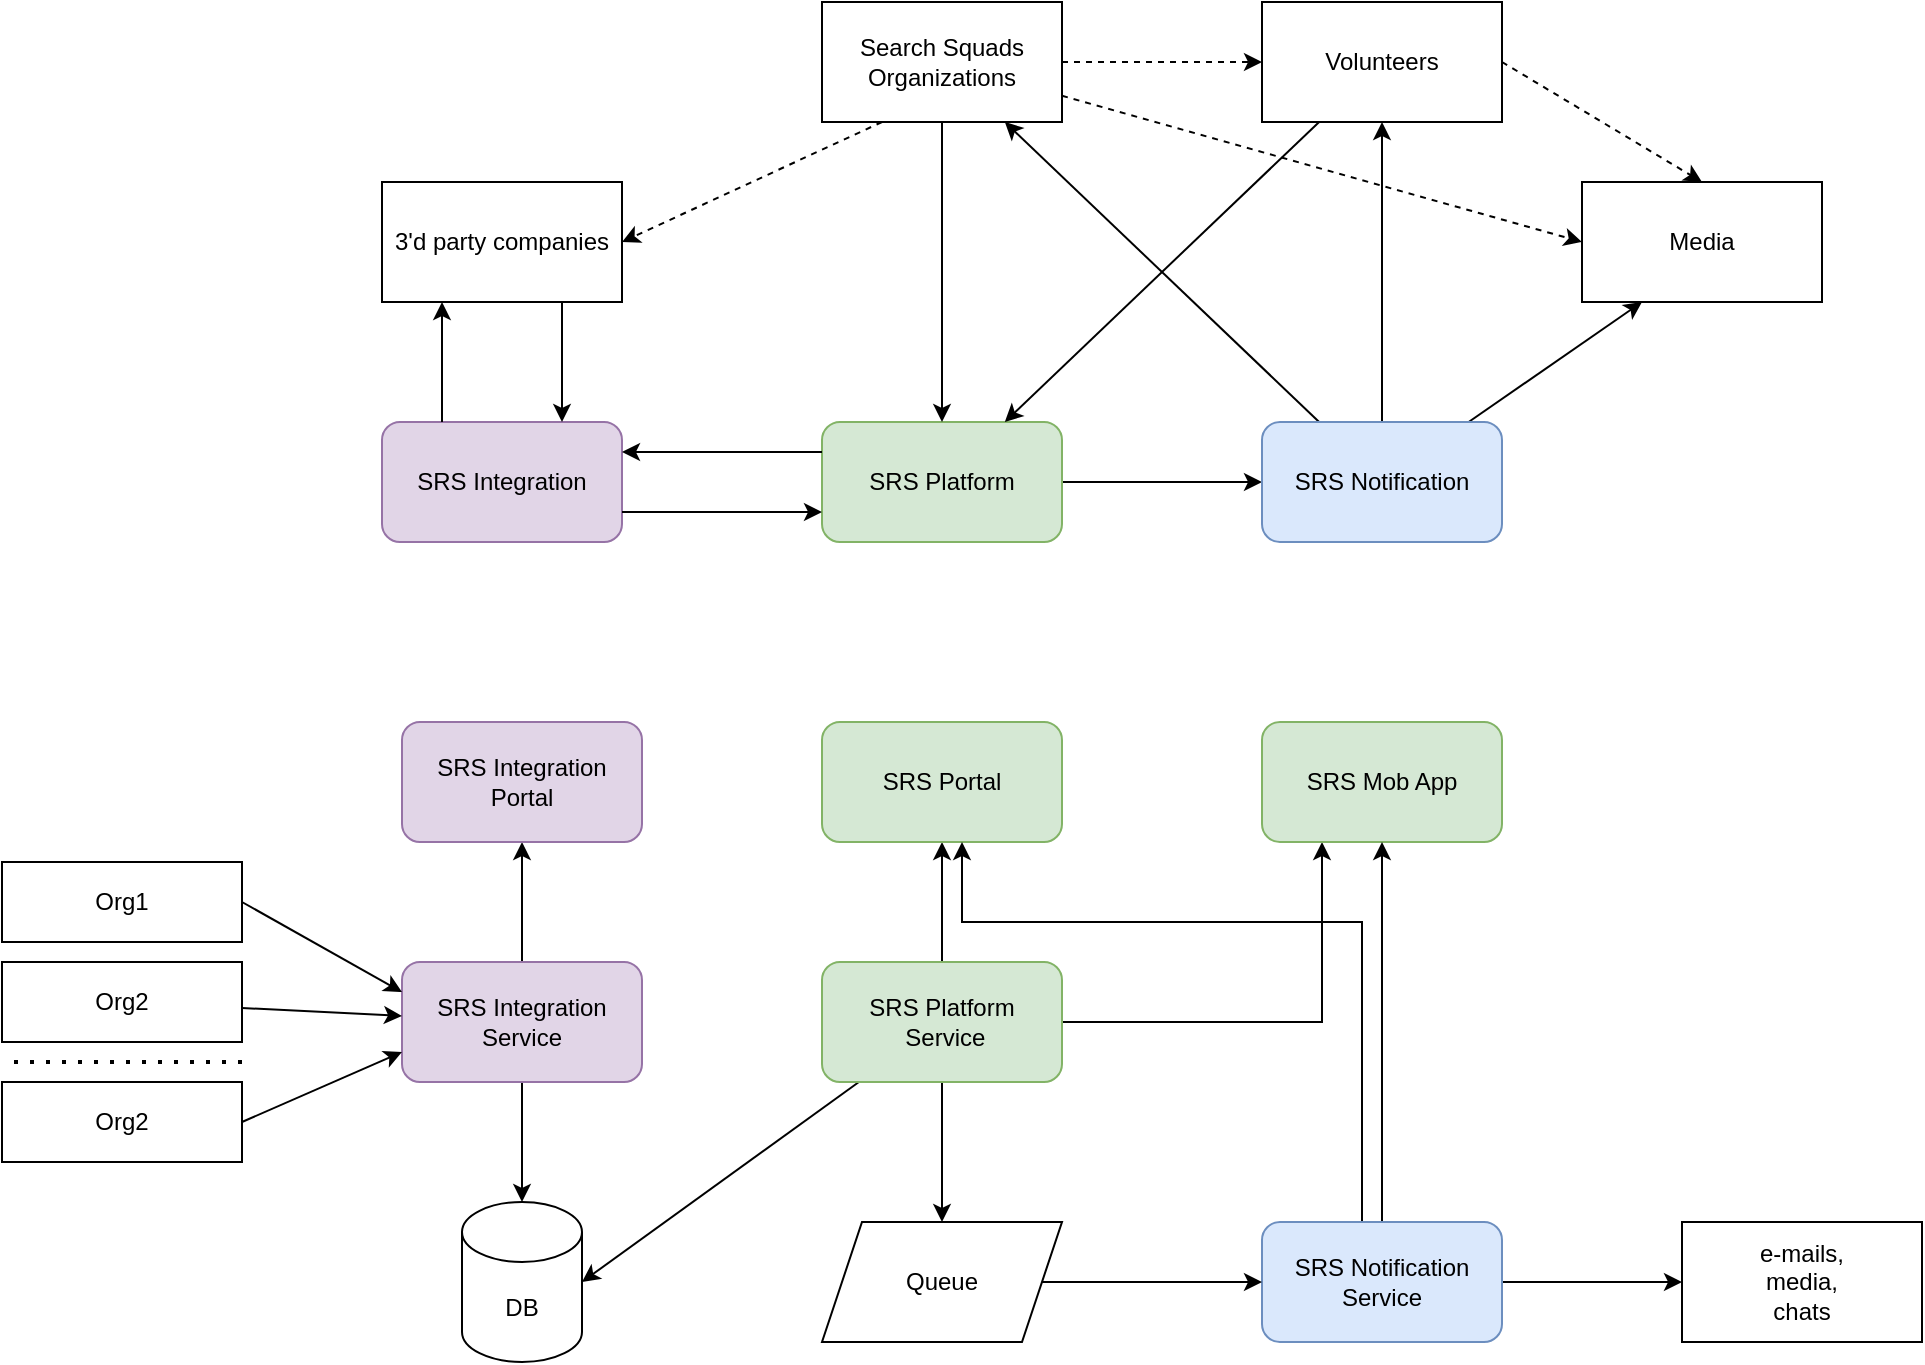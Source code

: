 <mxfile version="14.9.6" type="device" pages="5"><diagram id="09qBx7bOc1GKVBUi_Nc5" name="SA Components"><mxGraphModel dx="2193" dy="601" grid="1" gridSize="10" guides="1" tooltips="1" connect="1" arrows="1" fold="1" page="1" pageScale="1" pageWidth="1169" pageHeight="827" math="0" shadow="0"><root><mxCell id="MajFUhMTxyyrbBnKLblM-0"/><mxCell id="MajFUhMTxyyrbBnKLblM-1" parent="MajFUhMTxyyrbBnKLblM-0"/><mxCell id="MajFUhMTxyyrbBnKLblM-7" style="edgeStyle=orthogonalEdgeStyle;rounded=0;orthogonalLoop=1;jettySize=auto;html=1;entryX=0;entryY=0.5;entryDx=0;entryDy=0;" parent="MajFUhMTxyyrbBnKLblM-1" source="MajFUhMTxyyrbBnKLblM-2" target="MajFUhMTxyyrbBnKLblM-4" edge="1"><mxGeometry relative="1" as="geometry"/></mxCell><mxCell id="MajFUhMTxyyrbBnKLblM-2" value="SRS Platform" style="rounded=1;whiteSpace=wrap;html=1;fillColor=#d5e8d4;strokeColor=#82b366;" parent="MajFUhMTxyyrbBnKLblM-1" vertex="1"><mxGeometry x="330" y="310" width="120" height="60" as="geometry"/></mxCell><mxCell id="MajFUhMTxyyrbBnKLblM-3" value="SRS Integration" style="rounded=1;whiteSpace=wrap;html=1;fillColor=#e1d5e7;strokeColor=#9673a6;" parent="MajFUhMTxyyrbBnKLblM-1" vertex="1"><mxGeometry x="110" y="310" width="120" height="60" as="geometry"/></mxCell><mxCell id="MajFUhMTxyyrbBnKLblM-18" style="edgeStyle=none;rounded=0;orthogonalLoop=1;jettySize=auto;html=1;" parent="MajFUhMTxyyrbBnKLblM-1" source="MajFUhMTxyyrbBnKLblM-4" target="MajFUhMTxyyrbBnKLblM-9" edge="1"><mxGeometry relative="1" as="geometry"/></mxCell><mxCell id="MajFUhMTxyyrbBnKLblM-19" style="edgeStyle=none;rounded=0;orthogonalLoop=1;jettySize=auto;html=1;" parent="MajFUhMTxyyrbBnKLblM-1" source="MajFUhMTxyyrbBnKLblM-4" target="MajFUhMTxyyrbBnKLblM-8" edge="1"><mxGeometry relative="1" as="geometry"/></mxCell><mxCell id="MajFUhMTxyyrbBnKLblM-23" style="edgeStyle=none;rounded=0;orthogonalLoop=1;jettySize=auto;html=1;entryX=0.25;entryY=1;entryDx=0;entryDy=0;" parent="MajFUhMTxyyrbBnKLblM-1" source="MajFUhMTxyyrbBnKLblM-4" target="MajFUhMTxyyrbBnKLblM-22" edge="1"><mxGeometry relative="1" as="geometry"/></mxCell><mxCell id="MajFUhMTxyyrbBnKLblM-4" value="SRS Notification" style="rounded=1;whiteSpace=wrap;html=1;fillColor=#dae8fc;strokeColor=#6c8ebf;" parent="MajFUhMTxyyrbBnKLblM-1" vertex="1"><mxGeometry x="550" y="310" width="120" height="60" as="geometry"/></mxCell><mxCell id="MajFUhMTxyyrbBnKLblM-16" style="rounded=0;orthogonalLoop=1;jettySize=auto;html=1;" parent="MajFUhMTxyyrbBnKLblM-1" source="MajFUhMTxyyrbBnKLblM-8" target="MajFUhMTxyyrbBnKLblM-2" edge="1"><mxGeometry relative="1" as="geometry"/></mxCell><mxCell id="MajFUhMTxyyrbBnKLblM-20" style="edgeStyle=none;rounded=0;orthogonalLoop=1;jettySize=auto;html=1;entryX=1;entryY=0.5;entryDx=0;entryDy=0;exitX=0.25;exitY=1;exitDx=0;exitDy=0;dashed=1;" parent="MajFUhMTxyyrbBnKLblM-1" source="MajFUhMTxyyrbBnKLblM-8" target="MajFUhMTxyyrbBnKLblM-10" edge="1"><mxGeometry relative="1" as="geometry"><mxPoint x="270.0" y="290" as="targetPoint"/></mxGeometry></mxCell><mxCell id="MajFUhMTxyyrbBnKLblM-21" style="edgeStyle=none;rounded=0;orthogonalLoop=1;jettySize=auto;html=1;dashed=1;" parent="MajFUhMTxyyrbBnKLblM-1" source="MajFUhMTxyyrbBnKLblM-8" target="MajFUhMTxyyrbBnKLblM-9" edge="1"><mxGeometry relative="1" as="geometry"/></mxCell><mxCell id="MajFUhMTxyyrbBnKLblM-24" style="edgeStyle=none;rounded=0;orthogonalLoop=1;jettySize=auto;html=1;entryX=0;entryY=0.5;entryDx=0;entryDy=0;dashed=1;" parent="MajFUhMTxyyrbBnKLblM-1" source="MajFUhMTxyyrbBnKLblM-8" target="MajFUhMTxyyrbBnKLblM-22" edge="1"><mxGeometry relative="1" as="geometry"/></mxCell><mxCell id="MajFUhMTxyyrbBnKLblM-8" value="Search Squads&lt;br&gt;Organizations" style="rounded=0;whiteSpace=wrap;html=1;" parent="MajFUhMTxyyrbBnKLblM-1" vertex="1"><mxGeometry x="330" y="100" width="120" height="60" as="geometry"/></mxCell><mxCell id="MajFUhMTxyyrbBnKLblM-17" style="edgeStyle=none;rounded=0;orthogonalLoop=1;jettySize=auto;html=1;" parent="MajFUhMTxyyrbBnKLblM-1" source="MajFUhMTxyyrbBnKLblM-9" target="MajFUhMTxyyrbBnKLblM-2" edge="1"><mxGeometry relative="1" as="geometry"/></mxCell><mxCell id="MajFUhMTxyyrbBnKLblM-25" style="edgeStyle=none;rounded=0;orthogonalLoop=1;jettySize=auto;html=1;entryX=0.5;entryY=0;entryDx=0;entryDy=0;dashed=1;exitX=1;exitY=0.5;exitDx=0;exitDy=0;" parent="MajFUhMTxyyrbBnKLblM-1" source="MajFUhMTxyyrbBnKLblM-9" target="MajFUhMTxyyrbBnKLblM-22" edge="1"><mxGeometry relative="1" as="geometry"/></mxCell><mxCell id="MajFUhMTxyyrbBnKLblM-9" value="Volunteers" style="rounded=0;whiteSpace=wrap;html=1;" parent="MajFUhMTxyyrbBnKLblM-1" vertex="1"><mxGeometry x="550" y="100" width="120" height="60" as="geometry"/></mxCell><mxCell id="MajFUhMTxyyrbBnKLblM-10" value="3'd party companies" style="rounded=0;whiteSpace=wrap;html=1;" parent="MajFUhMTxyyrbBnKLblM-1" vertex="1"><mxGeometry x="110" y="190" width="120" height="60" as="geometry"/></mxCell><mxCell id="MajFUhMTxyyrbBnKLblM-12" value="" style="endArrow=classic;html=1;" parent="MajFUhMTxyyrbBnKLblM-1" edge="1"><mxGeometry width="50" height="50" relative="1" as="geometry"><mxPoint x="200" y="250" as="sourcePoint"/><mxPoint x="200" y="310" as="targetPoint"/></mxGeometry></mxCell><mxCell id="MajFUhMTxyyrbBnKLblM-13" value="" style="endArrow=classic;html=1;exitX=0.25;exitY=0;exitDx=0;exitDy=0;" parent="MajFUhMTxyyrbBnKLblM-1" source="MajFUhMTxyyrbBnKLblM-3" edge="1"><mxGeometry width="50" height="50" relative="1" as="geometry"><mxPoint x="155" y="374" as="sourcePoint"/><mxPoint x="140" y="250" as="targetPoint"/></mxGeometry></mxCell><mxCell id="MajFUhMTxyyrbBnKLblM-14" value="" style="endArrow=classic;html=1;exitX=1;exitY=0.75;exitDx=0;exitDy=0;entryX=0;entryY=0.75;entryDx=0;entryDy=0;" parent="MajFUhMTxyyrbBnKLblM-1" source="MajFUhMTxyyrbBnKLblM-3" target="MajFUhMTxyyrbBnKLblM-2" edge="1"><mxGeometry width="50" height="50" relative="1" as="geometry"><mxPoint x="250" y="440" as="sourcePoint"/><mxPoint x="300" y="390" as="targetPoint"/></mxGeometry></mxCell><mxCell id="MajFUhMTxyyrbBnKLblM-15" value="" style="endArrow=classic;html=1;exitX=0;exitY=0.25;exitDx=0;exitDy=0;entryX=1;entryY=0.25;entryDx=0;entryDy=0;" parent="MajFUhMTxyyrbBnKLblM-1" source="MajFUhMTxyyrbBnKLblM-2" target="MajFUhMTxyyrbBnKLblM-3" edge="1"><mxGeometry width="50" height="50" relative="1" as="geometry"><mxPoint x="240" y="365" as="sourcePoint"/><mxPoint x="340" y="365" as="targetPoint"/></mxGeometry></mxCell><mxCell id="MajFUhMTxyyrbBnKLblM-22" value="Media" style="rounded=0;whiteSpace=wrap;html=1;" parent="MajFUhMTxyyrbBnKLblM-1" vertex="1"><mxGeometry x="710" y="190" width="120" height="60" as="geometry"/></mxCell><mxCell id="MajFUhMTxyyrbBnKLblM-29" style="edgeStyle=none;rounded=0;orthogonalLoop=1;jettySize=auto;html=1;entryX=0.5;entryY=1;entryDx=0;entryDy=0;" parent="MajFUhMTxyyrbBnKLblM-1" source="MajFUhMTxyyrbBnKLblM-27" target="MajFUhMTxyyrbBnKLblM-28" edge="1"><mxGeometry relative="1" as="geometry"/></mxCell><mxCell id="MajFUhMTxyyrbBnKLblM-34" style="edgeStyle=orthogonalEdgeStyle;rounded=0;orthogonalLoop=1;jettySize=auto;html=1;entryX=0.25;entryY=1;entryDx=0;entryDy=0;exitX=1;exitY=0.25;exitDx=0;exitDy=0;" parent="MajFUhMTxyyrbBnKLblM-1" source="MajFUhMTxyyrbBnKLblM-27" target="MajFUhMTxyyrbBnKLblM-33" edge="1"><mxGeometry relative="1" as="geometry"><Array as="points"><mxPoint x="450" y="610"/><mxPoint x="580" y="610"/></Array></mxGeometry></mxCell><mxCell id="MajFUhMTxyyrbBnKLblM-39" style="edgeStyle=none;rounded=0;orthogonalLoop=1;jettySize=auto;html=1;" parent="MajFUhMTxyyrbBnKLblM-1" source="MajFUhMTxyyrbBnKLblM-27" target="MajFUhMTxyyrbBnKLblM-38" edge="1"><mxGeometry relative="1" as="geometry"/></mxCell><mxCell id="MajFUhMTxyyrbBnKLblM-48" style="rounded=0;orthogonalLoop=1;jettySize=auto;html=1;entryX=1;entryY=0.5;entryDx=0;entryDy=0;entryPerimeter=0;" parent="MajFUhMTxyyrbBnKLblM-1" source="MajFUhMTxyyrbBnKLblM-27" target="MajFUhMTxyyrbBnKLblM-45" edge="1"><mxGeometry relative="1" as="geometry"/></mxCell><mxCell id="MajFUhMTxyyrbBnKLblM-27" value="SRS Platform&lt;br&gt;&amp;nbsp;Service" style="rounded=1;whiteSpace=wrap;html=1;fillColor=#d5e8d4;strokeColor=#82b366;" parent="MajFUhMTxyyrbBnKLblM-1" vertex="1"><mxGeometry x="330" y="580" width="120" height="60" as="geometry"/></mxCell><mxCell id="MajFUhMTxyyrbBnKLblM-28" value="SRS Portal" style="rounded=1;whiteSpace=wrap;html=1;fillColor=#d5e8d4;strokeColor=#82b366;" parent="MajFUhMTxyyrbBnKLblM-1" vertex="1"><mxGeometry x="330" y="460" width="120" height="60" as="geometry"/></mxCell><mxCell id="MajFUhMTxyyrbBnKLblM-33" value="SRS Mob App" style="rounded=1;whiteSpace=wrap;html=1;fillColor=#d5e8d4;strokeColor=#82b366;" parent="MajFUhMTxyyrbBnKLblM-1" vertex="1"><mxGeometry x="550" y="460" width="120" height="60" as="geometry"/></mxCell><mxCell id="MajFUhMTxyyrbBnKLblM-41" style="edgeStyle=orthogonalEdgeStyle;rounded=0;orthogonalLoop=1;jettySize=auto;html=1;" parent="MajFUhMTxyyrbBnKLblM-1" source="MajFUhMTxyyrbBnKLblM-36" edge="1"><mxGeometry relative="1" as="geometry"><mxPoint x="400" y="520" as="targetPoint"/><Array as="points"><mxPoint x="600" y="560"/><mxPoint x="400" y="560"/><mxPoint x="400" y="520"/></Array></mxGeometry></mxCell><mxCell id="MajFUhMTxyyrbBnKLblM-42" style="edgeStyle=none;rounded=0;orthogonalLoop=1;jettySize=auto;html=1;" parent="MajFUhMTxyyrbBnKLblM-1" source="MajFUhMTxyyrbBnKLblM-36" target="MajFUhMTxyyrbBnKLblM-33" edge="1"><mxGeometry relative="1" as="geometry"/></mxCell><mxCell id="MajFUhMTxyyrbBnKLblM-44" style="edgeStyle=orthogonalEdgeStyle;rounded=0;orthogonalLoop=1;jettySize=auto;html=1;" parent="MajFUhMTxyyrbBnKLblM-1" source="MajFUhMTxyyrbBnKLblM-36" target="MajFUhMTxyyrbBnKLblM-43" edge="1"><mxGeometry relative="1" as="geometry"/></mxCell><mxCell id="MajFUhMTxyyrbBnKLblM-36" value="SRS Notification&lt;br&gt;Service" style="rounded=1;whiteSpace=wrap;html=1;fillColor=#dae8fc;strokeColor=#6c8ebf;" parent="MajFUhMTxyyrbBnKLblM-1" vertex="1"><mxGeometry x="550" y="710" width="120" height="60" as="geometry"/></mxCell><mxCell id="MajFUhMTxyyrbBnKLblM-40" style="edgeStyle=none;rounded=0;orthogonalLoop=1;jettySize=auto;html=1;entryX=0;entryY=0.5;entryDx=0;entryDy=0;" parent="MajFUhMTxyyrbBnKLblM-1" source="MajFUhMTxyyrbBnKLblM-38" target="MajFUhMTxyyrbBnKLblM-36" edge="1"><mxGeometry relative="1" as="geometry"/></mxCell><mxCell id="MajFUhMTxyyrbBnKLblM-38" value="Queue" style="shape=parallelogram;perimeter=parallelogramPerimeter;whiteSpace=wrap;html=1;fixedSize=1;" parent="MajFUhMTxyyrbBnKLblM-1" vertex="1"><mxGeometry x="330" y="710" width="120" height="60" as="geometry"/></mxCell><mxCell id="MajFUhMTxyyrbBnKLblM-43" value="e-mails,&lt;br&gt;media,&lt;br&gt;chats" style="rounded=0;whiteSpace=wrap;html=1;" parent="MajFUhMTxyyrbBnKLblM-1" vertex="1"><mxGeometry x="760" y="710" width="120" height="60" as="geometry"/></mxCell><mxCell id="MajFUhMTxyyrbBnKLblM-45" value="DB" style="shape=cylinder3;whiteSpace=wrap;html=1;boundedLbl=1;backgroundOutline=1;size=15;" parent="MajFUhMTxyyrbBnKLblM-1" vertex="1"><mxGeometry x="150" y="700" width="60" height="80" as="geometry"/></mxCell><mxCell id="MajFUhMTxyyrbBnKLblM-50" style="edgeStyle=none;rounded=0;orthogonalLoop=1;jettySize=auto;html=1;entryX=0.5;entryY=1;entryDx=0;entryDy=0;" parent="MajFUhMTxyyrbBnKLblM-1" source="MajFUhMTxyyrbBnKLblM-47" target="MajFUhMTxyyrbBnKLblM-49" edge="1"><mxGeometry relative="1" as="geometry"/></mxCell><mxCell id="MajFUhMTxyyrbBnKLblM-52" style="edgeStyle=none;rounded=0;orthogonalLoop=1;jettySize=auto;html=1;entryX=0.5;entryY=0;entryDx=0;entryDy=0;entryPerimeter=0;" parent="MajFUhMTxyyrbBnKLblM-1" source="MajFUhMTxyyrbBnKLblM-47" target="MajFUhMTxyyrbBnKLblM-45" edge="1"><mxGeometry relative="1" as="geometry"/></mxCell><mxCell id="MajFUhMTxyyrbBnKLblM-47" value="SRS Integration&lt;br&gt;Service" style="rounded=1;whiteSpace=wrap;html=1;fillColor=#e1d5e7;strokeColor=#9673a6;" parent="MajFUhMTxyyrbBnKLblM-1" vertex="1"><mxGeometry x="120" y="580" width="120" height="60" as="geometry"/></mxCell><mxCell id="MajFUhMTxyyrbBnKLblM-49" value="SRS Integration&lt;br&gt;Portal" style="rounded=1;whiteSpace=wrap;html=1;fillColor=#e1d5e7;strokeColor=#9673a6;" parent="MajFUhMTxyyrbBnKLblM-1" vertex="1"><mxGeometry x="120" y="460" width="120" height="60" as="geometry"/></mxCell><mxCell id="MajFUhMTxyyrbBnKLblM-59" style="edgeStyle=none;rounded=0;orthogonalLoop=1;jettySize=auto;html=1;entryX=0;entryY=0.25;entryDx=0;entryDy=0;exitX=1;exitY=0.5;exitDx=0;exitDy=0;" parent="MajFUhMTxyyrbBnKLblM-1" source="MajFUhMTxyyrbBnKLblM-53" target="MajFUhMTxyyrbBnKLblM-47" edge="1"><mxGeometry relative="1" as="geometry"/></mxCell><mxCell id="MajFUhMTxyyrbBnKLblM-53" value="Org1" style="rounded=0;whiteSpace=wrap;html=1;" parent="MajFUhMTxyyrbBnKLblM-1" vertex="1"><mxGeometry x="-80" y="530" width="120" height="40" as="geometry"/></mxCell><mxCell id="MajFUhMTxyyrbBnKLblM-58" style="edgeStyle=none;rounded=0;orthogonalLoop=1;jettySize=auto;html=1;" parent="MajFUhMTxyyrbBnKLblM-1" source="MajFUhMTxyyrbBnKLblM-54" target="MajFUhMTxyyrbBnKLblM-47" edge="1"><mxGeometry relative="1" as="geometry"/></mxCell><mxCell id="MajFUhMTxyyrbBnKLblM-54" value="Org2" style="rounded=0;whiteSpace=wrap;html=1;" parent="MajFUhMTxyyrbBnKLblM-1" vertex="1"><mxGeometry x="-80" y="580" width="120" height="40" as="geometry"/></mxCell><mxCell id="MajFUhMTxyyrbBnKLblM-57" style="edgeStyle=none;rounded=0;orthogonalLoop=1;jettySize=auto;html=1;exitX=1;exitY=0.5;exitDx=0;exitDy=0;entryX=0;entryY=0.75;entryDx=0;entryDy=0;" parent="MajFUhMTxyyrbBnKLblM-1" source="MajFUhMTxyyrbBnKLblM-55" target="MajFUhMTxyyrbBnKLblM-47" edge="1"><mxGeometry relative="1" as="geometry"/></mxCell><mxCell id="MajFUhMTxyyrbBnKLblM-55" value="Org2" style="rounded=0;whiteSpace=wrap;html=1;" parent="MajFUhMTxyyrbBnKLblM-1" vertex="1"><mxGeometry x="-80" y="640" width="120" height="40" as="geometry"/></mxCell><mxCell id="MajFUhMTxyyrbBnKLblM-56" value="" style="endArrow=none;dashed=1;html=1;dashPattern=1 3;strokeWidth=2;" parent="MajFUhMTxyyrbBnKLblM-1" edge="1"><mxGeometry width="50" height="50" relative="1" as="geometry"><mxPoint x="40" y="630" as="sourcePoint"/><mxPoint x="-80" y="630" as="targetPoint"/></mxGeometry></mxCell></root></mxGraphModel></diagram><diagram id="KdtRQJucfkazm18ABaqT" name="Modules"><mxGraphModel dx="1264" dy="1428" grid="1" gridSize="10" guides="1" tooltips="1" connect="1" arrows="1" fold="1" page="1" pageScale="1" pageWidth="1169" pageHeight="827" math="0" shadow="0"><root><mxCell id="0"/><mxCell id="1" parent="0"/><mxCell id="B7nvgCFUWbz3gMAjWf-H-6" style="edgeStyle=orthogonalEdgeStyle;rounded=0;orthogonalLoop=1;jettySize=auto;html=1;entryX=0;entryY=0.5;entryDx=0;entryDy=0;" parent="1" source="B7nvgCFUWbz3gMAjWf-H-1" target="B7nvgCFUWbz3gMAjWf-H-4" edge="1"><mxGeometry relative="1" as="geometry"/></mxCell><mxCell id="B7nvgCFUWbz3gMAjWf-H-10" style="edgeStyle=orthogonalEdgeStyle;rounded=0;orthogonalLoop=1;jettySize=auto;html=1;entryX=0;entryY=0.5;entryDx=0;entryDy=0;" parent="1" source="B7nvgCFUWbz3gMAjWf-H-1" target="B7nvgCFUWbz3gMAjWf-H-9" edge="1"><mxGeometry relative="1" as="geometry"/></mxCell><mxCell id="B7nvgCFUWbz3gMAjWf-H-22" style="edgeStyle=orthogonalEdgeStyle;rounded=0;orthogonalLoop=1;jettySize=auto;html=1;entryX=0;entryY=0.5;entryDx=0;entryDy=0;" parent="1" source="B7nvgCFUWbz3gMAjWf-H-1" target="B7nvgCFUWbz3gMAjWf-H-21" edge="1"><mxGeometry relative="1" as="geometry"/></mxCell><mxCell id="B7nvgCFUWbz3gMAjWf-H-30" style="edgeStyle=orthogonalEdgeStyle;rounded=0;orthogonalLoop=1;jettySize=auto;html=1;entryX=0.25;entryY=0;entryDx=0;entryDy=0;" parent="1" source="B7nvgCFUWbz3gMAjWf-H-1" target="B7nvgCFUWbz3gMAjWf-H-29" edge="1"><mxGeometry relative="1" as="geometry"><Array as="points"><mxPoint x="190" y="150"/><mxPoint x="190" y="150"/></Array></mxGeometry></mxCell><mxCell id="B7nvgCFUWbz3gMAjWf-H-1" value="Request" style="rounded=0;whiteSpace=wrap;html=1;" parent="1" vertex="1"><mxGeometry x="160" y="80" width="120" height="40" as="geometry"/></mxCell><mxCell id="B7nvgCFUWbz3gMAjWf-H-8" style="edgeStyle=orthogonalEdgeStyle;rounded=0;orthogonalLoop=1;jettySize=auto;html=1;" parent="1" source="B7nvgCFUWbz3gMAjWf-H-2" target="B7nvgCFUWbz3gMAjWf-H-7" edge="1"><mxGeometry relative="1" as="geometry"/></mxCell><mxCell id="B7nvgCFUWbz3gMAjWf-H-24" style="edgeStyle=orthogonalEdgeStyle;rounded=0;orthogonalLoop=1;jettySize=auto;html=1;entryX=0.5;entryY=0;entryDx=0;entryDy=0;exitX=1;exitY=0.5;exitDx=0;exitDy=0;dashed=1;" parent="1" source="JyZ5vHe0d62HojfslXyS-4" target="B7nvgCFUWbz3gMAjWf-H-20" edge="1"><mxGeometry relative="1" as="geometry"><Array as="points"><mxPoint x="500" y="-160"/></Array></mxGeometry></mxCell><mxCell id="B7nvgCFUWbz3gMAjWf-H-27" style="edgeStyle=orthogonalEdgeStyle;rounded=0;orthogonalLoop=1;jettySize=auto;html=1;dashed=1;exitX=1;exitY=0.5;exitDx=0;exitDy=0;entryX=0.5;entryY=0;entryDx=0;entryDy=0;" parent="1" source="JyZ5vHe0d62HojfslXyS-4" target="B7nvgCFUWbz3gMAjWf-H-25" edge="1"><mxGeometry relative="1" as="geometry"><mxPoint x="70" y="30" as="targetPoint"/><Array as="points"><mxPoint x="340" y="-160"/><mxPoint x="340" y="-30"/><mxPoint x="100" y="-30"/></Array></mxGeometry></mxCell><mxCell id="B7nvgCFUWbz3gMAjWf-H-28" style="edgeStyle=orthogonalEdgeStyle;rounded=0;orthogonalLoop=1;jettySize=auto;html=1;dashed=1;exitX=1;exitY=0.5;exitDx=0;exitDy=0;" parent="1" source="JyZ5vHe0d62HojfslXyS-4" target="B7nvgCFUWbz3gMAjWf-H-4" edge="1"><mxGeometry relative="1" as="geometry"><Array as="points"><mxPoint x="340" y="-160"/><mxPoint x="340" y="-30"/><mxPoint x="300" y="-30"/></Array></mxGeometry></mxCell><mxCell id="B7nvgCFUWbz3gMAjWf-H-41" style="edgeStyle=orthogonalEdgeStyle;rounded=0;orthogonalLoop=1;jettySize=auto;html=1;dashed=1;exitX=1;exitY=0.5;exitDx=0;exitDy=0;entryX=0.5;entryY=0;entryDx=0;entryDy=0;" parent="1" source="JyZ5vHe0d62HojfslXyS-4" target="vub2YXF9Y42yH4G1IhqJ-2" edge="1"><mxGeometry relative="1" as="geometry"><Array as="points"><mxPoint x="800" y="-160"/><mxPoint x="800" y="70"/></Array><mxPoint x="880" y="40" as="targetPoint"/></mxGeometry></mxCell><mxCell id="JyZ5vHe0d62HojfslXyS-3" style="edgeStyle=orthogonalEdgeStyle;rounded=0;orthogonalLoop=1;jettySize=auto;html=1;entryX=0;entryY=0.5;entryDx=0;entryDy=0;" parent="1" source="B7nvgCFUWbz3gMAjWf-H-2" target="JyZ5vHe0d62HojfslXyS-1" edge="1"><mxGeometry relative="1" as="geometry"><Array as="points"><mxPoint x="100" y="-150"/></Array></mxGeometry></mxCell><mxCell id="B7nvgCFUWbz3gMAjWf-H-2" value="Person" style="rounded=0;whiteSpace=wrap;html=1;" parent="1" vertex="1"><mxGeometry x="40" y="-120" width="120" height="40" as="geometry"/></mxCell><mxCell id="B7nvgCFUWbz3gMAjWf-H-4" value="Target" style="rounded=0;whiteSpace=wrap;html=1;" parent="1" vertex="1"><mxGeometry x="240" y="140" width="120" height="40" as="geometry"/></mxCell><mxCell id="B7nvgCFUWbz3gMAjWf-H-7" value="Contact" style="rounded=0;whiteSpace=wrap;html=1;" parent="1" vertex="1"><mxGeometry x="180" y="-120" width="120" height="40" as="geometry"/></mxCell><mxCell id="B7nvgCFUWbz3gMAjWf-H-9" value="Target" style="rounded=0;whiteSpace=wrap;html=1;" parent="1" vertex="1"><mxGeometry x="240" y="190" width="120" height="40" as="geometry"/></mxCell><mxCell id="B7nvgCFUWbz3gMAjWf-H-14" style="edgeStyle=orthogonalEdgeStyle;rounded=0;orthogonalLoop=1;jettySize=auto;html=1;entryX=0;entryY=0.5;entryDx=0;entryDy=0;" parent="1" source="B7nvgCFUWbz3gMAjWf-H-11" target="B7nvgCFUWbz3gMAjWf-H-13" edge="1"><mxGeometry relative="1" as="geometry"/></mxCell><mxCell id="B7nvgCFUWbz3gMAjWf-H-31" style="edgeStyle=orthogonalEdgeStyle;rounded=0;orthogonalLoop=1;jettySize=auto;html=1;entryX=0.5;entryY=1;entryDx=0;entryDy=0;exitX=1;exitY=0.5;exitDx=0;exitDy=0;dashed=1;" parent="1" source="B7nvgCFUWbz3gMAjWf-H-11" target="B7nvgCFUWbz3gMAjWf-H-29" edge="1"><mxGeometry relative="1" as="geometry"/></mxCell><mxCell id="B7nvgCFUWbz3gMAjWf-H-36" style="edgeStyle=orthogonalEdgeStyle;rounded=0;orthogonalLoop=1;jettySize=auto;html=1;entryX=0.5;entryY=1;entryDx=0;entryDy=0;dashed=1;" parent="1" source="B7nvgCFUWbz3gMAjWf-H-11" target="B7nvgCFUWbz3gMAjWf-H-32" edge="1"><mxGeometry relative="1" as="geometry"/></mxCell><mxCell id="B7nvgCFUWbz3gMAjWf-H-11" value="Location" style="rounded=0;whiteSpace=wrap;html=1;" parent="1" vertex="1"><mxGeometry x="40" y="320" width="120" height="40" as="geometry"/></mxCell><mxCell id="B7nvgCFUWbz3gMAjWf-H-13" value="Point" style="rounded=0;whiteSpace=wrap;html=1;" parent="1" vertex="1"><mxGeometry x="120" y="380" width="120" height="40" as="geometry"/></mxCell><mxCell id="B7nvgCFUWbz3gMAjWf-H-17" style="edgeStyle=orthogonalEdgeStyle;rounded=0;orthogonalLoop=1;jettySize=auto;html=1;entryX=0;entryY=0.5;entryDx=0;entryDy=0;" parent="1" source="B7nvgCFUWbz3gMAjWf-H-15" target="B7nvgCFUWbz3gMAjWf-H-16" edge="1"><mxGeometry relative="1" as="geometry"/></mxCell><mxCell id="B7nvgCFUWbz3gMAjWf-H-15" value="Point" style="rounded=0;whiteSpace=wrap;html=1;" parent="1" vertex="1"><mxGeometry x="130" y="390" width="120" height="40" as="geometry"/></mxCell><mxCell id="B7nvgCFUWbz3gMAjWf-H-16" value="Comment" style="rounded=0;whiteSpace=wrap;html=1;" parent="1" vertex="1"><mxGeometry x="210" y="440" width="120" height="40" as="geometry"/></mxCell><mxCell id="B7nvgCFUWbz3gMAjWf-H-23" style="edgeStyle=orthogonalEdgeStyle;rounded=0;orthogonalLoop=1;jettySize=auto;html=1;entryX=0.5;entryY=0;entryDx=0;entryDy=0;" parent="1" source="B7nvgCFUWbz3gMAjWf-H-20" target="B7nvgCFUWbz3gMAjWf-H-21" edge="1"><mxGeometry relative="1" as="geometry"><Array as="points"><mxPoint x="620" y="-20"/></Array></mxGeometry></mxCell><mxCell id="8HDO6G3wAGxsyHpPZNoE-1" style="edgeStyle=orthogonalEdgeStyle;rounded=0;orthogonalLoop=1;jettySize=auto;html=1;entryX=0.5;entryY=0;entryDx=0;entryDy=0;" parent="1" source="B7nvgCFUWbz3gMAjWf-H-20" target="B7nvgCFUWbz3gMAjWf-H-1" edge="1"><mxGeometry relative="1" as="geometry"/></mxCell><mxCell id="B7nvgCFUWbz3gMAjWf-H-20" value="Supervisor" style="rounded=0;whiteSpace=wrap;html=1;" parent="1" vertex="1"><mxGeometry x="440" y="-40" width="120" height="40" as="geometry"/></mxCell><mxCell id="B7nvgCFUWbz3gMAjWf-H-33" style="edgeStyle=orthogonalEdgeStyle;rounded=0;orthogonalLoop=1;jettySize=auto;html=1;exitX=0.25;exitY=1;exitDx=0;exitDy=0;" parent="1" source="B7nvgCFUWbz3gMAjWf-H-21" target="B7nvgCFUWbz3gMAjWf-H-32" edge="1"><mxGeometry relative="1" as="geometry"><Array as="points"><mxPoint x="590" y="140"/><mxPoint x="490" y="140"/></Array></mxGeometry></mxCell><mxCell id="B7nvgCFUWbz3gMAjWf-H-35" style="edgeStyle=orthogonalEdgeStyle;rounded=0;orthogonalLoop=1;jettySize=auto;html=1;exitX=0.75;exitY=1;exitDx=0;exitDy=0;" parent="1" source="B7nvgCFUWbz3gMAjWf-H-21" target="B7nvgCFUWbz3gMAjWf-H-34" edge="1"><mxGeometry relative="1" as="geometry"/></mxCell><mxCell id="B7nvgCFUWbz3gMAjWf-H-51" style="edgeStyle=orthogonalEdgeStyle;rounded=0;orthogonalLoop=1;jettySize=auto;html=1;entryX=0.5;entryY=0;entryDx=0;entryDy=0;" parent="1" source="B7nvgCFUWbz3gMAjWf-H-21" target="B7nvgCFUWbz3gMAjWf-H-50" edge="1"><mxGeometry relative="1" as="geometry"/></mxCell><mxCell id="B7nvgCFUWbz3gMAjWf-H-21" value="Search Process" style="rounded=0;whiteSpace=wrap;html=1;" parent="1" vertex="1"><mxGeometry x="560" y="80" width="120" height="40" as="geometry"/></mxCell><mxCell id="B7nvgCFUWbz3gMAjWf-H-26" style="edgeStyle=orthogonalEdgeStyle;rounded=0;orthogonalLoop=1;jettySize=auto;html=1;entryX=0;entryY=0.5;entryDx=0;entryDy=0;" parent="1" source="B7nvgCFUWbz3gMAjWf-H-25" target="B7nvgCFUWbz3gMAjWf-H-1" edge="1"><mxGeometry relative="1" as="geometry"/></mxCell><mxCell id="B7nvgCFUWbz3gMAjWf-H-25" value="Customer" style="rounded=0;whiteSpace=wrap;html=1;" parent="1" vertex="1"><mxGeometry x="40" y="20" width="120" height="40" as="geometry"/></mxCell><mxCell id="B7nvgCFUWbz3gMAjWf-H-29" value="Target Zone" style="rounded=0;whiteSpace=wrap;html=1;" parent="1" vertex="1"><mxGeometry x="160" y="250" width="120" height="40" as="geometry"/></mxCell><mxCell id="B7nvgCFUWbz3gMAjWf-H-32" value="Start Point" style="rounded=0;whiteSpace=wrap;html=1;" parent="1" vertex="1"><mxGeometry x="430" y="160" width="120" height="40" as="geometry"/></mxCell><mxCell id="B7nvgCFUWbz3gMAjWf-H-38" style="edgeStyle=orthogonalEdgeStyle;rounded=0;orthogonalLoop=1;jettySize=auto;html=1;entryX=0;entryY=0.25;entryDx=0;entryDy=0;" parent="1" source="B7nvgCFUWbz3gMAjWf-H-34" target="B7nvgCFUWbz3gMAjWf-H-37" edge="1"><mxGeometry relative="1" as="geometry"/></mxCell><mxCell id="B7nvgCFUWbz3gMAjWf-H-43" style="edgeStyle=orthogonalEdgeStyle;rounded=0;orthogonalLoop=1;jettySize=auto;html=1;entryX=0;entryY=0.5;entryDx=0;entryDy=0;" parent="1" source="B7nvgCFUWbz3gMAjWf-H-34" target="B7nvgCFUWbz3gMAjWf-H-42" edge="1"><mxGeometry relative="1" as="geometry"/></mxCell><mxCell id="B7nvgCFUWbz3gMAjWf-H-45" style="edgeStyle=orthogonalEdgeStyle;rounded=0;orthogonalLoop=1;jettySize=auto;html=1;entryX=0;entryY=0.5;entryDx=0;entryDy=0;exitX=0.25;exitY=1;exitDx=0;exitDy=0;" parent="1" source="B7nvgCFUWbz3gMAjWf-H-34" target="B7nvgCFUWbz3gMAjWf-H-44" edge="1"><mxGeometry relative="1" as="geometry"/></mxCell><mxCell id="B7nvgCFUWbz3gMAjWf-H-34" value="Squad" style="rounded=0;whiteSpace=wrap;html=1;" parent="1" vertex="1"><mxGeometry x="660" y="160" width="120" height="40" as="geometry"/></mxCell><mxCell id="B7nvgCFUWbz3gMAjWf-H-37" value="Volunteer" style="rounded=0;whiteSpace=wrap;html=1;" parent="1" vertex="1"><mxGeometry x="740" y="220" width="120" height="40" as="geometry"/></mxCell><mxCell id="B7nvgCFUWbz3gMAjWf-H-39" value="Volunteer" style="rounded=0;whiteSpace=wrap;html=1;" parent="1" vertex="1"><mxGeometry x="750" y="230" width="120" height="40" as="geometry"/></mxCell><mxCell id="B7nvgCFUWbz3gMAjWf-H-40" value="Member" style="rounded=0;whiteSpace=wrap;html=1;" parent="1" vertex="1"><mxGeometry x="760" y="240" width="120" height="40" as="geometry"/></mxCell><mxCell id="B7nvgCFUWbz3gMAjWf-H-42" value="Lead" style="rounded=0;whiteSpace=wrap;html=1;" parent="1" vertex="1"><mxGeometry x="740" y="300" width="120" height="40" as="geometry"/></mxCell><mxCell id="B7nvgCFUWbz3gMAjWf-H-44" value="Equipment" style="rounded=0;whiteSpace=wrap;html=1;" parent="1" vertex="1"><mxGeometry x="720" y="360" width="120" height="40" as="geometry"/></mxCell><mxCell id="B7nvgCFUWbz3gMAjWf-H-48" style="edgeStyle=orthogonalEdgeStyle;rounded=0;orthogonalLoop=1;jettySize=auto;html=1;entryX=0;entryY=0.5;entryDx=0;entryDy=0;" parent="1" source="B7nvgCFUWbz3gMAjWf-H-46" target="B7nvgCFUWbz3gMAjWf-H-47" edge="1"><mxGeometry relative="1" as="geometry"/></mxCell><mxCell id="B7nvgCFUWbz3gMAjWf-H-46" value="Inventory" style="rounded=0;whiteSpace=wrap;html=1;" parent="1" vertex="1"><mxGeometry x="880" y="-120" width="120" height="40" as="geometry"/></mxCell><mxCell id="B7nvgCFUWbz3gMAjWf-H-49" style="edgeStyle=orthogonalEdgeStyle;rounded=0;orthogonalLoop=1;jettySize=auto;html=1;entryX=1;entryY=0.5;entryDx=0;entryDy=0;dashed=1;" parent="1" source="B7nvgCFUWbz3gMAjWf-H-47" target="B7nvgCFUWbz3gMAjWf-H-44" edge="1"><mxGeometry relative="1" as="geometry"><Array as="points"><mxPoint x="1010" y="380"/></Array></mxGeometry></mxCell><mxCell id="B7nvgCFUWbz3gMAjWf-H-47" value="Equipment" style="rounded=0;whiteSpace=wrap;html=1;" parent="1" vertex="1"><mxGeometry x="960" y="-60" width="120" height="40" as="geometry"/></mxCell><mxCell id="B7nvgCFUWbz3gMAjWf-H-50" value="Process with state machine" style="shape=process;whiteSpace=wrap;html=1;backgroundOutline=1;" parent="1" vertex="1"><mxGeometry x="560" y="440" width="120" height="40" as="geometry"/></mxCell><mxCell id="B7nvgCFUWbz3gMAjWf-H-54" style="edgeStyle=orthogonalEdgeStyle;rounded=0;orthogonalLoop=1;jettySize=auto;html=1;entryX=0;entryY=0.5;entryDx=0;entryDy=0;exitX=1;exitY=0.5;exitDx=0;exitDy=0;exitPerimeter=0;" parent="1" source="B7nvgCFUWbz3gMAjWf-H-56" target="B7nvgCFUWbz3gMAjWf-H-53" edge="1"><mxGeometry relative="1" as="geometry"><mxPoint x="160" y="580" as="sourcePoint"/></mxGeometry></mxCell><mxCell id="B7nvgCFUWbz3gMAjWf-H-79" style="edgeStyle=orthogonalEdgeStyle;rounded=0;orthogonalLoop=1;jettySize=auto;html=1;" parent="1" source="B7nvgCFUWbz3gMAjWf-H-53" target="B7nvgCFUWbz3gMAjWf-H-78" edge="1"><mxGeometry relative="1" as="geometry"/></mxCell><mxCell id="B7nvgCFUWbz3gMAjWf-H-53" value="Request Received" style="rounded=0;whiteSpace=wrap;html=1;" parent="1" vertex="1"><mxGeometry x="220" y="560" width="120" height="40" as="geometry"/></mxCell><mxCell id="B7nvgCFUWbz3gMAjWf-H-56" value="" style="points=[[0.145,0.145,0],[0.5,0,0],[0.855,0.145,0],[1,0.5,0],[0.855,0.855,0],[0.5,1,0],[0.145,0.855,0],[0,0.5,0]];shape=mxgraph.bpmn.event;html=1;verticalLabelPosition=bottom;labelBackgroundColor=#ffffff;verticalAlign=top;align=center;perimeter=ellipsePerimeter;outlineConnect=0;aspect=fixed;outline=standard;symbol=general;" parent="1" vertex="1"><mxGeometry x="110" y="555" width="50" height="50" as="geometry"/></mxCell><mxCell id="B7nvgCFUWbz3gMAjWf-H-76" style="edgeStyle=orthogonalEdgeStyle;rounded=0;orthogonalLoop=1;jettySize=auto;html=1;entryX=0;entryY=0.5;entryDx=0;entryDy=0;entryPerimeter=0;" parent="1" source="B7nvgCFUWbz3gMAjWf-H-62" target="B7nvgCFUWbz3gMAjWf-H-67" edge="1"><mxGeometry relative="1" as="geometry"/></mxCell><mxCell id="B7nvgCFUWbz3gMAjWf-H-62" value="Start Search Operation" style="rounded=0;whiteSpace=wrap;html=1;" parent="1" vertex="1"><mxGeometry x="540" y="560" width="120" height="40" as="geometry"/></mxCell><mxCell id="B7nvgCFUWbz3gMAjWf-H-77" style="edgeStyle=orthogonalEdgeStyle;rounded=0;orthogonalLoop=1;jettySize=auto;html=1;entryX=0;entryY=0.5;entryDx=0;entryDy=0;" parent="1" source="B7nvgCFUWbz3gMAjWf-H-67" target="B7nvgCFUWbz3gMAjWf-H-70" edge="1"><mxGeometry relative="1" as="geometry"/></mxCell><mxCell id="B7nvgCFUWbz3gMAjWf-H-67" value="" style="points=[[0.145,0.145,0],[0.5,0,0],[0.855,0.145,0],[1,0.5,0],[0.855,0.855,0],[0.5,1,0],[0.145,0.855,0],[0,0.5,0]];shape=mxgraph.bpmn.event;html=1;verticalLabelPosition=bottom;labelBackgroundColor=#ffffff;verticalAlign=top;align=center;perimeter=ellipsePerimeter;outlineConnect=0;aspect=fixed;outline=catching;symbol=message;" parent="1" vertex="1"><mxGeometry x="720" y="555" width="50" height="50" as="geometry"/></mxCell><mxCell id="B7nvgCFUWbz3gMAjWf-H-75" style="edgeStyle=orthogonalEdgeStyle;rounded=0;orthogonalLoop=1;jettySize=auto;html=1;entryX=0;entryY=0.5;entryDx=0;entryDy=0;entryPerimeter=0;" parent="1" source="B7nvgCFUWbz3gMAjWf-H-70" target="B7nvgCFUWbz3gMAjWf-H-74" edge="1"><mxGeometry relative="1" as="geometry"/></mxCell><mxCell id="B7nvgCFUWbz3gMAjWf-H-70" value="Search Completed" style="rounded=0;whiteSpace=wrap;html=1;" parent="1" vertex="1"><mxGeometry x="840" y="560" width="120" height="40" as="geometry"/></mxCell><mxCell id="B7nvgCFUWbz3gMAjWf-H-74" value="" style="points=[[0.145,0.145,0],[0.5,0,0],[0.855,0.145,0],[1,0.5,0],[0.855,0.855,0],[0.5,1,0],[0.145,0.855,0],[0,0.5,0]];shape=mxgraph.bpmn.event;html=1;verticalLabelPosition=bottom;labelBackgroundColor=#ffffff;verticalAlign=top;align=center;perimeter=ellipsePerimeter;outlineConnect=0;aspect=fixed;outline=end;symbol=terminate;" parent="1" vertex="1"><mxGeometry x="1040" y="555" width="50" height="50" as="geometry"/></mxCell><mxCell id="B7nvgCFUWbz3gMAjWf-H-80" style="edgeStyle=orthogonalEdgeStyle;rounded=0;orthogonalLoop=1;jettySize=auto;html=1;" parent="1" source="B7nvgCFUWbz3gMAjWf-H-78" target="B7nvgCFUWbz3gMAjWf-H-62" edge="1"><mxGeometry relative="1" as="geometry"/></mxCell><mxCell id="B7nvgCFUWbz3gMAjWf-H-78" value="" style="points=[[0.145,0.145,0],[0.5,0,0],[0.855,0.145,0],[1,0.5,0],[0.855,0.855,0],[0.5,1,0],[0.145,0.855,0],[0,0.5,0]];shape=mxgraph.bpmn.event;html=1;verticalLabelPosition=bottom;labelBackgroundColor=#ffffff;verticalAlign=top;align=center;perimeter=ellipsePerimeter;outlineConnect=0;aspect=fixed;outline=catching;symbol=message;" parent="1" vertex="1"><mxGeometry x="420" y="555" width="50" height="50" as="geometry"/></mxCell><mxCell id="B7nvgCFUWbz3gMAjWf-H-81" value="Request Approved&amp;nbsp;" style="text;html=1;align=center;verticalAlign=middle;resizable=0;points=[];autosize=1;strokeColor=none;" parent="1" vertex="1"><mxGeometry x="385" y="610" width="120" height="20" as="geometry"/></mxCell><mxCell id="B7nvgCFUWbz3gMAjWf-H-82" value="Operation Completed" style="text;html=1;align=center;verticalAlign=middle;resizable=0;points=[];autosize=1;strokeColor=none;" parent="1" vertex="1"><mxGeometry x="675" y="610" width="130" height="20" as="geometry"/></mxCell><mxCell id="JyZ5vHe0d62HojfslXyS-1" value="Role" style="rounded=0;whiteSpace=wrap;html=1;" parent="1" vertex="1"><mxGeometry x="180" y="-170" width="120" height="40" as="geometry"/></mxCell><mxCell id="JyZ5vHe0d62HojfslXyS-4" value="Role" style="rounded=0;whiteSpace=wrap;html=1;" parent="1" vertex="1"><mxGeometry x="190" y="-180" width="120" height="40" as="geometry"/></mxCell><mxCell id="JyZ5vHe0d62HojfslXyS-5" value="Contact" style="rounded=0;whiteSpace=wrap;html=1;" parent="1" vertex="1"><mxGeometry x="190" y="-110" width="120" height="40" as="geometry"/></mxCell><mxCell id="JyZ5vHe0d62HojfslXyS-6" value="Comment" style="rounded=0;whiteSpace=wrap;html=1;" parent="1" vertex="1"><mxGeometry x="220" y="450" width="120" height="40" as="geometry"/></mxCell><mxCell id="vub2YXF9Y42yH4G1IhqJ-1" value="Squad" style="rounded=0;whiteSpace=wrap;html=1;" parent="1" vertex="1"><mxGeometry x="670" y="170" width="120" height="40" as="geometry"/></mxCell><mxCell id="vub2YXF9Y42yH4G1IhqJ-3" style="edgeStyle=orthogonalEdgeStyle;rounded=0;orthogonalLoop=1;jettySize=auto;html=1;entryX=1;entryY=0.5;entryDx=0;entryDy=0;" parent="1" source="vub2YXF9Y42yH4G1IhqJ-2" target="B7nvgCFUWbz3gMAjWf-H-40" edge="1"><mxGeometry relative="1" as="geometry"><Array as="points"><mxPoint x="900" y="100"/><mxPoint x="900" y="260"/></Array></mxGeometry></mxCell><mxCell id="vub2YXF9Y42yH4G1IhqJ-2" value="Volunteer" style="rounded=0;whiteSpace=wrap;html=1;" parent="1" vertex="1"><mxGeometry x="740" y="80" width="120" height="40" as="geometry"/></mxCell></root></mxGraphModel></diagram><diagram id="NUiuAb4F3-JEJMmQn4fz" name="Person Flow"><mxGraphModel dx="1024" dy="601" grid="1" gridSize="10" guides="1" tooltips="1" connect="1" arrows="1" fold="1" page="1" pageScale="1" pageWidth="1169" pageHeight="827" math="0" shadow="0"><root><mxCell id="b0l6R2EjC7RRXxZMcc5v-0"/><mxCell id="b0l6R2EjC7RRXxZMcc5v-1" parent="b0l6R2EjC7RRXxZMcc5v-0"/><mxCell id="b0l6R2EjC7RRXxZMcc5v-2" value="Actor" style="shape=umlActor;verticalLabelPosition=bottom;verticalAlign=top;html=1;outlineConnect=0;" parent="b0l6R2EjC7RRXxZMcc5v-1" vertex="1"><mxGeometry x="130" y="110" width="30" height="60" as="geometry"/></mxCell><mxCell id="b0l6R2EjC7RRXxZMcc5v-3" value="" style="endArrow=none;html=1;" parent="b0l6R2EjC7RRXxZMcc5v-1" edge="1"><mxGeometry width="50" height="50" relative="1" as="geometry"><mxPoint x="200" y="410" as="sourcePoint"/><mxPoint x="200" y="70" as="targetPoint"/></mxGeometry></mxCell><mxCell id="b0l6R2EjC7RRXxZMcc5v-4" value="" style="endArrow=none;html=1;" parent="b0l6R2EjC7RRXxZMcc5v-1" edge="1"><mxGeometry width="50" height="50" relative="1" as="geometry"><mxPoint x="480" y="410" as="sourcePoint"/><mxPoint x="480" y="70" as="targetPoint"/></mxGeometry></mxCell><mxCell id="b0l6R2EjC7RRXxZMcc5v-5" value="User" style="text;html=1;align=center;verticalAlign=middle;resizable=0;points=[];autosize=1;strokeColor=none;" parent="b0l6R2EjC7RRXxZMcc5v-1" vertex="1"><mxGeometry x="160" y="60" width="40" height="20" as="geometry"/></mxCell><mxCell id="b0l6R2EjC7RRXxZMcc5v-6" value="SRS" style="text;html=1;align=center;verticalAlign=middle;resizable=0;points=[];autosize=1;strokeColor=none;" parent="b0l6R2EjC7RRXxZMcc5v-1" vertex="1"><mxGeometry x="480" y="60" width="40" height="20" as="geometry"/></mxCell><mxCell id="b0l6R2EjC7RRXxZMcc5v-7" value="" style="endArrow=classic;html=1;" parent="b0l6R2EjC7RRXxZMcc5v-1" edge="1"><mxGeometry width="50" height="50" relative="1" as="geometry"><mxPoint x="200" y="120" as="sourcePoint"/><mxPoint x="480" y="120" as="targetPoint"/></mxGeometry></mxCell><mxCell id="b0l6R2EjC7RRXxZMcc5v-8" value="register" style="text;html=1;align=center;verticalAlign=middle;resizable=0;points=[];autosize=1;strokeColor=none;" parent="b0l6R2EjC7RRXxZMcc5v-1" vertex="1"><mxGeometry x="290" y="100" width="60" height="20" as="geometry"/></mxCell><mxCell id="b0l6R2EjC7RRXxZMcc5v-10" value="" style="rounded=0;whiteSpace=wrap;html=1;" parent="b0l6R2EjC7RRXxZMcc5v-1" vertex="1"><mxGeometry x="480" y="120" width="10" height="40" as="geometry"/></mxCell><mxCell id="b0l6R2EjC7RRXxZMcc5v-11" value="" style="endArrow=none;html=1;" parent="b0l6R2EjC7RRXxZMcc5v-1" edge="1"><mxGeometry width="50" height="50" relative="1" as="geometry"><mxPoint x="680" y="410" as="sourcePoint"/><mxPoint x="680" y="70" as="targetPoint"/></mxGeometry></mxCell><mxCell id="b0l6R2EjC7RRXxZMcc5v-12" value="" style="endArrow=classic;html=1;exitX=0.75;exitY=0;exitDx=0;exitDy=0;" parent="b0l6R2EjC7RRXxZMcc5v-1" source="b0l6R2EjC7RRXxZMcc5v-10" edge="1"><mxGeometry width="50" height="50" relative="1" as="geometry"><mxPoint x="520" y="200" as="sourcePoint"/><mxPoint x="680" y="120" as="targetPoint"/></mxGeometry></mxCell><mxCell id="b0l6R2EjC7RRXxZMcc5v-13" value="add new person" style="text;html=1;align=center;verticalAlign=middle;resizable=0;points=[];autosize=1;strokeColor=none;" parent="b0l6R2EjC7RRXxZMcc5v-1" vertex="1"><mxGeometry x="520" y="100" width="100" height="20" as="geometry"/></mxCell><mxCell id="b0l6R2EjC7RRXxZMcc5v-14" value="" style="endArrow=classic;html=1;exitX=1;exitY=1;exitDx=0;exitDy=0;" parent="b0l6R2EjC7RRXxZMcc5v-1" source="b0l6R2EjC7RRXxZMcc5v-10" edge="1"><mxGeometry width="50" height="50" relative="1" as="geometry"><mxPoint x="550" y="220" as="sourcePoint"/><mxPoint x="680" y="160" as="targetPoint"/></mxGeometry></mxCell><mxCell id="b0l6R2EjC7RRXxZMcc5v-15" value="add new contact" style="text;html=1;align=center;verticalAlign=middle;resizable=0;points=[];autosize=1;strokeColor=none;" parent="b0l6R2EjC7RRXxZMcc5v-1" vertex="1"><mxGeometry x="520" y="140" width="100" height="20" as="geometry"/></mxCell><mxCell id="b0l6R2EjC7RRXxZMcc5v-16" value="" style="rounded=0;whiteSpace=wrap;html=1;" parent="b0l6R2EjC7RRXxZMcc5v-1" vertex="1"><mxGeometry x="680" y="120" width="10" height="80" as="geometry"/></mxCell><mxCell id="b0l6R2EjC7RRXxZMcc5v-17" value="" style="endArrow=classic;html=1;exitX=0;exitY=1;exitDx=0;exitDy=0;" parent="b0l6R2EjC7RRXxZMcc5v-1" source="b0l6R2EjC7RRXxZMcc5v-16" edge="1"><mxGeometry width="50" height="50" relative="1" as="geometry"><mxPoint x="550" y="330" as="sourcePoint"/><mxPoint x="480" y="200" as="targetPoint"/></mxGeometry></mxCell><mxCell id="b0l6R2EjC7RRXxZMcc5v-18" value="" style="endArrow=classic;html=1;" parent="b0l6R2EjC7RRXxZMcc5v-1" edge="1"><mxGeometry width="50" height="50" relative="1" as="geometry"><mxPoint x="480" y="200" as="sourcePoint"/><mxPoint x="200" y="200" as="targetPoint"/></mxGeometry></mxCell><mxCell id="b0l6R2EjC7RRXxZMcc5v-19" value="" style="endArrow=classic;html=1;" parent="b0l6R2EjC7RRXxZMcc5v-1" edge="1"><mxGeometry width="50" height="50" relative="1" as="geometry"><mxPoint x="200" y="240" as="sourcePoint"/><mxPoint x="480" y="240" as="targetPoint"/></mxGeometry></mxCell><mxCell id="b0l6R2EjC7RRXxZMcc5v-20" value="login" style="text;html=1;align=center;verticalAlign=middle;resizable=0;points=[];autosize=1;strokeColor=none;" parent="b0l6R2EjC7RRXxZMcc5v-1" vertex="1"><mxGeometry x="300" y="220" width="40" height="20" as="geometry"/></mxCell><mxCell id="b0l6R2EjC7RRXxZMcc5v-22" value="" style="endArrow=classic;html=1;" parent="b0l6R2EjC7RRXxZMcc5v-1" edge="1"><mxGeometry width="50" height="50" relative="1" as="geometry"><mxPoint x="480" y="240" as="sourcePoint"/><mxPoint x="680" y="240" as="targetPoint"/></mxGeometry></mxCell><mxCell id="b0l6R2EjC7RRXxZMcc5v-23" value="auth" style="text;html=1;align=center;verticalAlign=middle;resizable=0;points=[];autosize=1;strokeColor=none;" parent="b0l6R2EjC7RRXxZMcc5v-1" vertex="1"><mxGeometry x="545" y="220" width="40" height="20" as="geometry"/></mxCell><mxCell id="b0l6R2EjC7RRXxZMcc5v-24" value="" style="endArrow=classic;html=1;" parent="b0l6R2EjC7RRXxZMcc5v-1" edge="1"><mxGeometry width="50" height="50" relative="1" as="geometry"><mxPoint x="680" y="280" as="sourcePoint"/><mxPoint x="480" y="280" as="targetPoint"/></mxGeometry></mxCell><mxCell id="b0l6R2EjC7RRXxZMcc5v-25" value="" style="rounded=0;whiteSpace=wrap;html=1;" parent="b0l6R2EjC7RRXxZMcc5v-1" vertex="1"><mxGeometry x="680" y="240" width="10" height="40" as="geometry"/></mxCell><mxCell id="b0l6R2EjC7RRXxZMcc5v-26" value="" style="endArrow=classic;html=1;" parent="b0l6R2EjC7RRXxZMcc5v-1" edge="1"><mxGeometry width="50" height="50" relative="1" as="geometry"><mxPoint x="480" y="280" as="sourcePoint"/><mxPoint x="200" y="280" as="targetPoint"/></mxGeometry></mxCell><mxCell id="b0l6R2EjC7RRXxZMcc5v-27" value="" style="rounded=0;whiteSpace=wrap;html=1;" parent="b0l6R2EjC7RRXxZMcc5v-1" vertex="1"><mxGeometry x="190" y="200" width="10" height="40" as="geometry"/></mxCell><mxCell id="b0l6R2EjC7RRXxZMcc5v-28" value="" style="rounded=0;whiteSpace=wrap;html=1;" parent="b0l6R2EjC7RRXxZMcc5v-1" vertex="1"><mxGeometry x="190" y="280" width="10" height="40" as="geometry"/></mxCell><mxCell id="b0l6R2EjC7RRXxZMcc5v-29" value="" style="endArrow=classic;html=1;exitX=1;exitY=1;exitDx=0;exitDy=0;" parent="b0l6R2EjC7RRXxZMcc5v-1" source="b0l6R2EjC7RRXxZMcc5v-28" edge="1"><mxGeometry width="50" height="50" relative="1" as="geometry"><mxPoint x="270" y="390" as="sourcePoint"/><mxPoint x="480" y="320" as="targetPoint"/></mxGeometry></mxCell><mxCell id="b0l6R2EjC7RRXxZMcc5v-30" value="select roles" style="text;html=1;align=center;verticalAlign=middle;resizable=0;points=[];autosize=1;strokeColor=none;" parent="b0l6R2EjC7RRXxZMcc5v-1" vertex="1"><mxGeometry x="280" y="300" width="80" height="20" as="geometry"/></mxCell><mxCell id="b0l6R2EjC7RRXxZMcc5v-31" value="" style="endArrow=classic;html=1;" parent="b0l6R2EjC7RRXxZMcc5v-1" edge="1"><mxGeometry width="50" height="50" relative="1" as="geometry"><mxPoint x="480" y="320" as="sourcePoint"/><mxPoint x="680" y="320" as="targetPoint"/></mxGeometry></mxCell><mxCell id="b0l6R2EjC7RRXxZMcc5v-32" value="" style="rounded=0;whiteSpace=wrap;html=1;" parent="b0l6R2EjC7RRXxZMcc5v-1" vertex="1"><mxGeometry x="680" y="320" width="10" height="40" as="geometry"/></mxCell><mxCell id="b0l6R2EjC7RRXxZMcc5v-33" value="add roles" style="text;html=1;align=center;verticalAlign=middle;resizable=0;points=[];autosize=1;strokeColor=none;" parent="b0l6R2EjC7RRXxZMcc5v-1" vertex="1"><mxGeometry x="530" y="300" width="70" height="20" as="geometry"/></mxCell><mxCell id="b0l6R2EjC7RRXxZMcc5v-34" value="" style="endArrow=classic;html=1;exitX=0;exitY=1;exitDx=0;exitDy=0;" parent="b0l6R2EjC7RRXxZMcc5v-1" source="b0l6R2EjC7RRXxZMcc5v-32" edge="1"><mxGeometry width="50" height="50" relative="1" as="geometry"><mxPoint x="590" y="470" as="sourcePoint"/><mxPoint x="200" y="360" as="targetPoint"/></mxGeometry></mxCell><mxCell id="b0l6R2EjC7RRXxZMcc5v-37" value="&lt;h1&gt;Customer&lt;/h1&gt;&lt;p&gt;Default role - current user is able to submit new search requests.&lt;br&gt;&lt;span&gt;Fill information about missing people.&lt;/span&gt;&lt;/p&gt;" style="text;html=1;strokeColor=none;fillColor=none;spacing=5;spacingTop=-20;whiteSpace=wrap;overflow=hidden;rounded=0;" parent="b0l6R2EjC7RRXxZMcc5v-1" vertex="1"><mxGeometry x="40" y="440" width="190" height="120" as="geometry"/></mxCell><mxCell id="b0l6R2EjC7RRXxZMcc5v-38" value="&lt;h1&gt;Supervisor&lt;/h1&gt;&lt;p&gt;Current role grants access to review search requests, check it and approve.&lt;br&gt;Requires assessment.&amp;nbsp;&lt;/p&gt;" style="text;html=1;strokeColor=none;fillColor=none;spacing=5;spacingTop=-20;whiteSpace=wrap;overflow=hidden;rounded=0;" parent="b0l6R2EjC7RRXxZMcc5v-1" vertex="1"><mxGeometry x="260" y="440" width="190" height="120" as="geometry"/></mxCell><mxCell id="b0l6R2EjC7RRXxZMcc5v-39" value="&lt;h1&gt;Target&lt;/h1&gt;&lt;p&gt;Missing person. Is added as default role for people from search request.&lt;/p&gt;" style="text;html=1;strokeColor=none;fillColor=none;spacing=5;spacingTop=-20;whiteSpace=wrap;overflow=hidden;rounded=0;" parent="b0l6R2EjC7RRXxZMcc5v-1" vertex="1"><mxGeometry x="480" y="440" width="190" height="120" as="geometry"/></mxCell><mxCell id="b0l6R2EjC7RRXxZMcc5v-40" value="&lt;h1&gt;Volunteer&lt;/h1&gt;&lt;p&gt;Current role grants access to be included into squads.&lt;br&gt;Any person can be a volunteer.&lt;br&gt;Volunteers are notified by the system with new requests&lt;/p&gt;" style="text;html=1;strokeColor=none;fillColor=none;spacing=5;spacingTop=-20;whiteSpace=wrap;overflow=hidden;rounded=0;" parent="b0l6R2EjC7RRXxZMcc5v-1" vertex="1"><mxGeometry x="680" y="440" width="190" height="120" as="geometry"/></mxCell></root></mxGraphModel></diagram><diagram id="jL4FL5-9Bq-ITdKWx3En" name="Camunda Flow"><mxGraphModel dx="1024" dy="601" grid="1" gridSize="10" guides="1" tooltips="1" connect="1" arrows="1" fold="1" page="1" pageScale="1" pageWidth="1169" pageHeight="827" math="0" shadow="0"><root><mxCell id="lGX210hl-9vmg21tUYSW-0"/><mxCell id="lGX210hl-9vmg21tUYSW-1" parent="lGX210hl-9vmg21tUYSW-0"/><mxCell id="lGX210hl-9vmg21tUYSW-7" style="edgeStyle=orthogonalEdgeStyle;rounded=0;orthogonalLoop=1;jettySize=auto;html=1;entryX=0;entryY=0.5;entryDx=0;entryDy=0;entryPerimeter=0;" parent="lGX210hl-9vmg21tUYSW-1" source="lGX210hl-9vmg21tUYSW-3" target="lGX210hl-9vmg21tUYSW-6" edge="1"><mxGeometry relative="1" as="geometry"><mxPoint x="480" y="930" as="targetPoint"/></mxGeometry></mxCell><mxCell id="lGX210hl-9vmg21tUYSW-3" value="" style="rounded=1;whiteSpace=wrap;html=1;" parent="lGX210hl-9vmg21tUYSW-1" vertex="1"><mxGeometry x="280" y="920" width="110" height="40" as="geometry"/></mxCell><mxCell id="lGX210hl-9vmg21tUYSW-5" style="edgeStyle=orthogonalEdgeStyle;rounded=0;orthogonalLoop=1;jettySize=auto;html=1;" parent="lGX210hl-9vmg21tUYSW-1" source="lGX210hl-9vmg21tUYSW-4" target="lGX210hl-9vmg21tUYSW-3" edge="1"><mxGeometry relative="1" as="geometry"/></mxCell><mxCell id="lGX210hl-9vmg21tUYSW-4" value="" style="points=[[0.145,0.145,0],[0.5,0,0],[0.855,0.145,0],[1,0.5,0],[0.855,0.855,0],[0.5,1,0],[0.145,0.855,0],[0,0.5,0]];shape=mxgraph.bpmn.event;html=1;verticalLabelPosition=bottom;labelBackgroundColor=#ffffff;verticalAlign=top;align=center;perimeter=ellipsePerimeter;outlineConnect=0;aspect=fixed;outline=standard;symbol=general;" parent="lGX210hl-9vmg21tUYSW-1" vertex="1"><mxGeometry x="120" y="920" width="40" height="40" as="geometry"/></mxCell><mxCell id="lGX210hl-9vmg21tUYSW-9" style="edgeStyle=orthogonalEdgeStyle;rounded=0;orthogonalLoop=1;jettySize=auto;html=1;entryX=0;entryY=0.5;entryDx=0;entryDy=0;" parent="lGX210hl-9vmg21tUYSW-1" source="lGX210hl-9vmg21tUYSW-6" target="lGX210hl-9vmg21tUYSW-8" edge="1"><mxGeometry relative="1" as="geometry"><mxPoint x="690" y="940" as="targetPoint"/></mxGeometry></mxCell><mxCell id="lGX210hl-9vmg21tUYSW-6" value="" style="points=[[0.145,0.145,0],[0.5,0,0],[0.855,0.145,0],[1,0.5,0],[0.855,0.855,0],[0.5,1,0],[0.145,0.855,0],[0,0.5,0]];shape=mxgraph.bpmn.event;html=1;verticalLabelPosition=bottom;labelBackgroundColor=#ffffff;verticalAlign=top;align=center;perimeter=ellipsePerimeter;outlineConnect=0;aspect=fixed;outline=standard;symbol=message;" parent="lGX210hl-9vmg21tUYSW-1" vertex="1"><mxGeometry x="520" y="920" width="40" height="40" as="geometry"/></mxCell><mxCell id="lGX210hl-9vmg21tUYSW-12" style="edgeStyle=orthogonalEdgeStyle;rounded=0;orthogonalLoop=1;jettySize=auto;html=1;entryX=0;entryY=0.5;entryDx=0;entryDy=0;entryPerimeter=0;" parent="lGX210hl-9vmg21tUYSW-1" source="lGX210hl-9vmg21tUYSW-8" target="lGX210hl-9vmg21tUYSW-11" edge="1"><mxGeometry relative="1" as="geometry"/></mxCell><mxCell id="lGX210hl-9vmg21tUYSW-8" value="" style="rounded=1;whiteSpace=wrap;html=1;" parent="lGX210hl-9vmg21tUYSW-1" vertex="1"><mxGeometry x="680" y="920" width="110" height="40" as="geometry"/></mxCell><mxCell id="lGX210hl-9vmg21tUYSW-11" value="" style="points=[[0.145,0.145,0],[0.5,0,0],[0.855,0.145,0],[1,0.5,0],[0.855,0.855,0],[0.5,1,0],[0.145,0.855,0],[0,0.5,0]];shape=mxgraph.bpmn.event;html=1;verticalLabelPosition=bottom;labelBackgroundColor=#ffffff;verticalAlign=top;align=center;perimeter=ellipsePerimeter;outlineConnect=0;aspect=fixed;outline=end;symbol=terminate2;" parent="lGX210hl-9vmg21tUYSW-1" vertex="1"><mxGeometry x="920" y="920" width="40" height="40" as="geometry"/></mxCell><mxCell id="lGX210hl-9vmg21tUYSW-16" style="edgeStyle=orthogonalEdgeStyle;rounded=0;orthogonalLoop=1;jettySize=auto;html=1;entryX=0;entryY=0.5;entryDx=0;entryDy=0;" parent="lGX210hl-9vmg21tUYSW-1" source="lGX210hl-9vmg21tUYSW-13" target="lGX210hl-9vmg21tUYSW-15" edge="1"><mxGeometry relative="1" as="geometry"/></mxCell><mxCell id="lGX210hl-9vmg21tUYSW-13" value="" style="ellipse;whiteSpace=wrap;html=1;aspect=fixed;" parent="lGX210hl-9vmg21tUYSW-1" vertex="1"><mxGeometry x="120" y="360" width="40" height="40" as="geometry"/></mxCell><mxCell id="lGX210hl-9vmg21tUYSW-25" style="edgeStyle=orthogonalEdgeStyle;rounded=0;orthogonalLoop=1;jettySize=auto;html=1;entryX=0;entryY=0.5;entryDx=0;entryDy=0;" parent="lGX210hl-9vmg21tUYSW-1" source="lGX210hl-9vmg21tUYSW-14" target="lGX210hl-9vmg21tUYSW-24" edge="1"><mxGeometry relative="1" as="geometry"/></mxCell><mxCell id="lGX210hl-9vmg21tUYSW-14" value="rabiitmq" style="shape=process;whiteSpace=wrap;html=1;backgroundOutline=1;" parent="lGX210hl-9vmg21tUYSW-1" vertex="1"><mxGeometry x="360" y="360" width="120" height="40" as="geometry"/></mxCell><mxCell id="lGX210hl-9vmg21tUYSW-17" style="edgeStyle=orthogonalEdgeStyle;rounded=0;orthogonalLoop=1;jettySize=auto;html=1;entryX=0;entryY=0.5;entryDx=0;entryDy=0;" parent="lGX210hl-9vmg21tUYSW-1" source="lGX210hl-9vmg21tUYSW-15" target="lGX210hl-9vmg21tUYSW-14" edge="1"><mxGeometry relative="1" as="geometry"><mxPoint x="300" y="350" as="targetPoint"/></mxGeometry></mxCell><mxCell id="lGX210hl-9vmg21tUYSW-15" value="build message and send" style="rounded=0;whiteSpace=wrap;html=1;" parent="lGX210hl-9vmg21tUYSW-1" vertex="1"><mxGeometry x="200" y="360" width="80" height="40" as="geometry"/></mxCell><mxCell id="lGX210hl-9vmg21tUYSW-18" value="" style="endArrow=none;dashed=1;html=1;dashPattern=1 3;strokeWidth=2;" parent="lGX210hl-9vmg21tUYSW-1" edge="1"><mxGeometry width="50" height="50" relative="1" as="geometry"><mxPoint x="180" y="460" as="sourcePoint"/><mxPoint x="180" y="280" as="targetPoint"/></mxGeometry></mxCell><mxCell id="lGX210hl-9vmg21tUYSW-19" value="module 1" style="text;html=1;align=center;verticalAlign=middle;resizable=0;points=[];autosize=1;strokeColor=none;" parent="lGX210hl-9vmg21tUYSW-1" vertex="1"><mxGeometry x="110" y="280" width="60" height="20" as="geometry"/></mxCell><mxCell id="lGX210hl-9vmg21tUYSW-20" value="camunda-api" style="text;html=1;align=center;verticalAlign=middle;resizable=0;points=[];autosize=1;strokeColor=none;" parent="lGX210hl-9vmg21tUYSW-1" vertex="1"><mxGeometry x="200" y="280" width="80" height="20" as="geometry"/></mxCell><mxCell id="lGX210hl-9vmg21tUYSW-21" value="" style="endArrow=none;dashed=1;html=1;dashPattern=1 3;strokeWidth=2;" parent="lGX210hl-9vmg21tUYSW-1" edge="1"><mxGeometry width="50" height="50" relative="1" as="geometry"><mxPoint x="320" y="460" as="sourcePoint"/><mxPoint x="320" y="280" as="targetPoint"/></mxGeometry></mxCell><mxCell id="lGX210hl-9vmg21tUYSW-22" value="camunda-module" style="text;html=1;align=center;verticalAlign=middle;resizable=0;points=[];autosize=1;strokeColor=none;" parent="lGX210hl-9vmg21tUYSW-1" vertex="1"><mxGeometry x="365" y="280" width="110" height="20" as="geometry"/></mxCell><mxCell id="lGX210hl-9vmg21tUYSW-29" style="edgeStyle=orthogonalEdgeStyle;rounded=0;orthogonalLoop=1;jettySize=auto;html=1;" parent="lGX210hl-9vmg21tUYSW-1" source="lGX210hl-9vmg21tUYSW-24" edge="1"><mxGeometry relative="1" as="geometry"><mxPoint x="680" y="380" as="targetPoint"/></mxGeometry></mxCell><mxCell id="lGX210hl-9vmg21tUYSW-24" value="receiver" style="rounded=0;whiteSpace=wrap;html=1;" parent="lGX210hl-9vmg21tUYSW-1" vertex="1"><mxGeometry x="520" y="360" width="120" height="40" as="geometry"/></mxCell><mxCell id="lGX210hl-9vmg21tUYSW-36" style="edgeStyle=orthogonalEdgeStyle;rounded=0;orthogonalLoop=1;jettySize=auto;html=1;entryX=0.5;entryY=0;entryDx=0;entryDy=0;" parent="lGX210hl-9vmg21tUYSW-1" source="lGX210hl-9vmg21tUYSW-26" target="lGX210hl-9vmg21tUYSW-35" edge="1"><mxGeometry relative="1" as="geometry"><Array as="points"><mxPoint x="870" y="470"/><mxPoint x="700" y="470"/></Array></mxGeometry></mxCell><mxCell id="lGX210hl-9vmg21tUYSW-26" value="db" style="shape=cylinder3;whiteSpace=wrap;html=1;boundedLbl=1;backgroundOutline=1;size=15;" parent="lGX210hl-9vmg21tUYSW-1" vertex="1"><mxGeometry x="840" y="340" width="60" height="80" as="geometry"/></mxCell><mxCell id="lGX210hl-9vmg21tUYSW-30" style="edgeStyle=orthogonalEdgeStyle;rounded=0;orthogonalLoop=1;jettySize=auto;html=1;entryX=0;entryY=0.5;entryDx=0;entryDy=0;entryPerimeter=0;" parent="lGX210hl-9vmg21tUYSW-1" source="lGX210hl-9vmg21tUYSW-28" target="lGX210hl-9vmg21tUYSW-26" edge="1"><mxGeometry relative="1" as="geometry"/></mxCell><mxCell id="lGX210hl-9vmg21tUYSW-28" value="build event&lt;br&gt;&amp;nbsp;and store" style="rounded=0;whiteSpace=wrap;html=1;" parent="lGX210hl-9vmg21tUYSW-1" vertex="1"><mxGeometry x="680" y="360" width="120" height="40" as="geometry"/></mxCell><mxCell id="lGX210hl-9vmg21tUYSW-31" value="" style="endArrow=none;dashed=1;html=1;dashPattern=1 3;strokeWidth=2;" parent="lGX210hl-9vmg21tUYSW-1" edge="1"><mxGeometry width="50" height="50" relative="1" as="geometry"><mxPoint x="920" y="460" as="sourcePoint"/><mxPoint x="920" y="280" as="targetPoint"/></mxGeometry></mxCell><mxCell id="lGX210hl-9vmg21tUYSW-34" style="edgeStyle=orthogonalEdgeStyle;rounded=0;orthogonalLoop=1;jettySize=auto;html=1;entryX=0;entryY=0.5;entryDx=0;entryDy=0;" parent="lGX210hl-9vmg21tUYSW-1" source="lGX210hl-9vmg21tUYSW-32" target="lGX210hl-9vmg21tUYSW-33" edge="1"><mxGeometry relative="1" as="geometry"/></mxCell><mxCell id="lGX210hl-9vmg21tUYSW-32" value="" style="ellipse;whiteSpace=wrap;html=1;aspect=fixed;" parent="lGX210hl-9vmg21tUYSW-1" vertex="1"><mxGeometry x="360" y="520" width="40" height="40" as="geometry"/></mxCell><mxCell id="lGX210hl-9vmg21tUYSW-37" style="edgeStyle=orthogonalEdgeStyle;rounded=0;orthogonalLoop=1;jettySize=auto;html=1;entryX=0;entryY=0.5;entryDx=0;entryDy=0;" parent="lGX210hl-9vmg21tUYSW-1" source="lGX210hl-9vmg21tUYSW-33" target="lGX210hl-9vmg21tUYSW-35" edge="1"><mxGeometry relative="1" as="geometry"/></mxCell><mxCell id="lGX210hl-9vmg21tUYSW-33" value="Timer Job" style="shape=process;whiteSpace=wrap;html=1;backgroundOutline=1;" parent="lGX210hl-9vmg21tUYSW-1" vertex="1"><mxGeometry x="440" y="520" width="120" height="40" as="geometry"/></mxCell><mxCell id="lGX210hl-9vmg21tUYSW-43" style="edgeStyle=orthogonalEdgeStyle;rounded=0;orthogonalLoop=1;jettySize=auto;html=1;entryX=0.5;entryY=0;entryDx=0;entryDy=0;" parent="lGX210hl-9vmg21tUYSW-1" source="lGX210hl-9vmg21tUYSW-35" target="lGX210hl-9vmg21tUYSW-38" edge="1"><mxGeometry relative="1" as="geometry"/></mxCell><mxCell id="lGX210hl-9vmg21tUYSW-35" value="fetch NEW events" style="rounded=0;whiteSpace=wrap;html=1;" parent="lGX210hl-9vmg21tUYSW-1" vertex="1"><mxGeometry x="640" y="520" width="120" height="40" as="geometry"/></mxCell><mxCell id="lGX210hl-9vmg21tUYSW-41" style="edgeStyle=orthogonalEdgeStyle;rounded=0;orthogonalLoop=1;jettySize=auto;html=1;entryX=0.5;entryY=0;entryDx=0;entryDy=0;" parent="lGX210hl-9vmg21tUYSW-1" source="lGX210hl-9vmg21tUYSW-38" target="lGX210hl-9vmg21tUYSW-39" edge="1"><mxGeometry relative="1" as="geometry"/></mxCell><mxCell id="lGX210hl-9vmg21tUYSW-38" value="for" style="shape=trapezoid;perimeter=trapezoidPerimeter;whiteSpace=wrap;html=1;fixedSize=1;" parent="lGX210hl-9vmg21tUYSW-1" vertex="1"><mxGeometry x="640" y="580" width="120" height="40" as="geometry"/></mxCell><mxCell id="lGX210hl-9vmg21tUYSW-42" style="edgeStyle=orthogonalEdgeStyle;rounded=0;orthogonalLoop=1;jettySize=auto;html=1;entryX=0.5;entryY=1;entryDx=0;entryDy=0;" parent="lGX210hl-9vmg21tUYSW-1" source="lGX210hl-9vmg21tUYSW-39" target="lGX210hl-9vmg21tUYSW-40" edge="1"><mxGeometry relative="1" as="geometry"/></mxCell><mxCell id="lGX210hl-9vmg21tUYSW-49" style="edgeStyle=orthogonalEdgeStyle;rounded=0;orthogonalLoop=1;jettySize=auto;html=1;dashed=1;exitX=0.5;exitY=1;exitDx=0;exitDy=0;" parent="lGX210hl-9vmg21tUYSW-1" source="lGX210hl-9vmg21tUYSW-51" target="lGX210hl-9vmg21tUYSW-4" edge="1"><mxGeometry relative="1" as="geometry"><Array as="points"><mxPoint x="910" y="880"/><mxPoint x="140" y="880"/></Array></mxGeometry></mxCell><mxCell id="lGX210hl-9vmg21tUYSW-50" style="edgeStyle=orthogonalEdgeStyle;rounded=0;orthogonalLoop=1;jettySize=auto;html=1;dashed=1;exitX=0.5;exitY=1;exitDx=0;exitDy=0;" parent="lGX210hl-9vmg21tUYSW-1" source="lGX210hl-9vmg21tUYSW-51" target="lGX210hl-9vmg21tUYSW-6" edge="1"><mxGeometry relative="1" as="geometry"><Array as="points"><mxPoint x="910" y="880"/><mxPoint x="540" y="880"/></Array></mxGeometry></mxCell><mxCell id="lGX210hl-9vmg21tUYSW-52" style="edgeStyle=orthogonalEdgeStyle;rounded=0;orthogonalLoop=1;jettySize=auto;html=1;entryX=0;entryY=0.5;entryDx=0;entryDy=0;" parent="lGX210hl-9vmg21tUYSW-1" source="lGX210hl-9vmg21tUYSW-39" target="lGX210hl-9vmg21tUYSW-51" edge="1"><mxGeometry relative="1" as="geometry"/></mxCell><mxCell id="lGX210hl-9vmg21tUYSW-39" value="process event" style="rounded=0;whiteSpace=wrap;html=1;" parent="lGX210hl-9vmg21tUYSW-1" vertex="1"><mxGeometry x="640" y="680" width="120" height="40" as="geometry"/></mxCell><mxCell id="lGX210hl-9vmg21tUYSW-44" style="edgeStyle=orthogonalEdgeStyle;rounded=0;orthogonalLoop=1;jettySize=auto;html=1;entryX=0.5;entryY=1;entryDx=0;entryDy=0;" parent="lGX210hl-9vmg21tUYSW-1" source="lGX210hl-9vmg21tUYSW-40" target="lGX210hl-9vmg21tUYSW-33" edge="1"><mxGeometry relative="1" as="geometry"><mxPoint x="500" y="570" as="targetPoint"/><Array as="points"><mxPoint x="700" y="860"/><mxPoint x="500" y="860"/></Array></mxGeometry></mxCell><mxCell id="lGX210hl-9vmg21tUYSW-40" value="" style="shape=trapezoid;perimeter=trapezoidPerimeter;whiteSpace=wrap;html=1;fixedSize=1;rotation=-180;" parent="lGX210hl-9vmg21tUYSW-1" vertex="1"><mxGeometry x="640" y="800" width="120" height="40" as="geometry"/></mxCell><mxCell id="lGX210hl-9vmg21tUYSW-45" value="camunda-flows" style="text;html=1;align=center;verticalAlign=middle;resizable=0;points=[];autosize=1;strokeColor=none;" parent="lGX210hl-9vmg21tUYSW-1" vertex="1"><mxGeometry x="90" y="850" width="100" height="20" as="geometry"/></mxCell><mxCell id="lGX210hl-9vmg21tUYSW-47" style="edgeStyle=orthogonalEdgeStyle;rounded=0;orthogonalLoop=1;jettySize=auto;html=1;" parent="lGX210hl-9vmg21tUYSW-1" source="lGX210hl-9vmg21tUYSW-46" target="lGX210hl-9vmg21tUYSW-3" edge="1"><mxGeometry relative="1" as="geometry"/></mxCell><mxCell id="lGX210hl-9vmg21tUYSW-48" style="edgeStyle=orthogonalEdgeStyle;rounded=0;orthogonalLoop=1;jettySize=auto;html=1;" parent="lGX210hl-9vmg21tUYSW-1" source="lGX210hl-9vmg21tUYSW-46" target="lGX210hl-9vmg21tUYSW-8" edge="1"><mxGeometry relative="1" as="geometry"/></mxCell><mxCell id="lGX210hl-9vmg21tUYSW-46" value="java deligates" style="shape=process;whiteSpace=wrap;html=1;backgroundOutline=1;" parent="lGX210hl-9vmg21tUYSW-1" vertex="1"><mxGeometry x="277.5" y="1040" width="115" height="40" as="geometry"/></mxCell><mxCell id="lGX210hl-9vmg21tUYSW-54" style="edgeStyle=orthogonalEdgeStyle;rounded=0;orthogonalLoop=1;jettySize=auto;html=1;entryX=0;entryY=0.5;entryDx=0;entryDy=0;" parent="lGX210hl-9vmg21tUYSW-1" source="lGX210hl-9vmg21tUYSW-51" target="lGX210hl-9vmg21tUYSW-53" edge="1"><mxGeometry relative="1" as="geometry"/></mxCell><mxCell id="lGX210hl-9vmg21tUYSW-51" value="execute runner by event" style="shape=process;whiteSpace=wrap;html=1;backgroundOutline=1;" parent="lGX210hl-9vmg21tUYSW-1" vertex="1"><mxGeometry x="850" y="680" width="120" height="40" as="geometry"/></mxCell><mxCell id="lGX210hl-9vmg21tUYSW-55" style="edgeStyle=orthogonalEdgeStyle;rounded=0;orthogonalLoop=1;jettySize=auto;html=1;entryX=0.75;entryY=1;entryDx=0;entryDy=0;" parent="lGX210hl-9vmg21tUYSW-1" source="lGX210hl-9vmg21tUYSW-53" target="lGX210hl-9vmg21tUYSW-39" edge="1"><mxGeometry relative="1" as="geometry"><Array as="points"><mxPoint x="1080" y="760"/><mxPoint x="730" y="760"/></Array></mxGeometry></mxCell><mxCell id="lGX210hl-9vmg21tUYSW-57" style="edgeStyle=orthogonalEdgeStyle;rounded=0;orthogonalLoop=1;jettySize=auto;html=1;entryX=1;entryY=0.5;entryDx=0;entryDy=0;" parent="lGX210hl-9vmg21tUYSW-1" source="lGX210hl-9vmg21tUYSW-53" target="lGX210hl-9vmg21tUYSW-56" edge="1"><mxGeometry relative="1" as="geometry"><mxPoint x="960" y="640" as="targetPoint"/><Array as="points"><mxPoint x="1080" y="640"/></Array></mxGeometry></mxCell><mxCell id="lGX210hl-9vmg21tUYSW-53" value="has error?" style="rhombus;whiteSpace=wrap;html=1;" parent="lGX210hl-9vmg21tUYSW-1" vertex="1"><mxGeometry x="1040" y="660" width="80" height="80" as="geometry"/></mxCell><mxCell id="lGX210hl-9vmg21tUYSW-58" style="edgeStyle=orthogonalEdgeStyle;rounded=0;orthogonalLoop=1;jettySize=auto;html=1;entryX=0.75;entryY=0;entryDx=0;entryDy=0;" parent="lGX210hl-9vmg21tUYSW-1" source="lGX210hl-9vmg21tUYSW-56" target="lGX210hl-9vmg21tUYSW-39" edge="1"><mxGeometry relative="1" as="geometry"/></mxCell><mxCell id="lGX210hl-9vmg21tUYSW-56" value="mark as 'ERROR'" style="rounded=0;whiteSpace=wrap;html=1;" parent="lGX210hl-9vmg21tUYSW-1" vertex="1"><mxGeometry x="840" y="620" width="120" height="40" as="geometry"/></mxCell></root></mxGraphModel></diagram><diagram id="u5QwCEN8nT1ht3PREjuk" name="Common Flow"><mxGraphModel dx="1483" dy="880" grid="1" gridSize="10" guides="1" tooltips="1" connect="1" arrows="1" fold="1" page="1" pageScale="1" pageWidth="1169" pageHeight="827" math="0" shadow="0"><root><mxCell id="P-3dtadMpXO9W5KVO5Vl-0"/><mxCell id="P-3dtadMpXO9W5KVO5Vl-1" parent="P-3dtadMpXO9W5KVO5Vl-0"/><mxCell id="P-3dtadMpXO9W5KVO5Vl-3" value="&lt;div style=&quot;text-align: left&quot;&gt;&lt;span&gt;&lt;b&gt;&lt;font face=&quot;Tahoma&quot;&gt;Pre-conditions:&lt;/font&gt;&lt;/b&gt;&lt;/span&gt;&lt;/div&gt;&lt;div&gt;&lt;div style=&quot;text-align: left&quot;&gt;&lt;span&gt;&lt;font face=&quot;Tahoma&quot;&gt;1. Register Supervisor&lt;/font&gt;&lt;/span&gt;&lt;/div&gt;&lt;font face=&quot;Tahoma&quot;&gt;&lt;span&gt;&lt;div style=&quot;text-align: left&quot;&gt;&lt;span&gt;2. Register Volunteers (2 members + 1 lead)&lt;/span&gt;&lt;/div&gt;&lt;/span&gt;&lt;span&gt;&lt;div style=&quot;text-align: left&quot;&gt;&lt;span&gt;3. Register Customer&lt;/span&gt;&lt;/div&gt;&lt;/span&gt;&lt;/font&gt;&lt;/div&gt;" style="text;html=1;strokeColor=none;fillColor=none;align=center;verticalAlign=middle;whiteSpace=wrap;rounded=0;" parent="P-3dtadMpXO9W5KVO5Vl-1" vertex="1"><mxGeometry x="40" y="30" width="140" height="90" as="geometry"/></mxCell><mxCell id="P-3dtadMpXO9W5KVO5Vl-4" value="&lt;b&gt;Common flow&lt;/b&gt;&lt;br&gt;1. Customer submits request&lt;br&gt;2. Supervisor approves request&lt;br&gt;3. Volunteers get request infor&lt;br&gt;4. Squad finds all targets&lt;br&gt;5. Supervisor completes request" style="text;html=1;strokeColor=none;fillColor=none;align=left;verticalAlign=middle;whiteSpace=wrap;rounded=0;fontFamily=Tahoma;" parent="P-3dtadMpXO9W5KVO5Vl-1" vertex="1"><mxGeometry x="210" y="40" width="210" height="80" as="geometry"/></mxCell><mxCell id="P-3dtadMpXO9W5KVO5Vl-5" value="" style="endArrow=none;html=1;fontFamily=Tahoma;" parent="P-3dtadMpXO9W5KVO5Vl-1" edge="1"><mxGeometry width="50" height="50" relative="1" as="geometry"><mxPoint x="1500" y="770" as="sourcePoint"/><mxPoint x="1500" y="210" as="targetPoint"/></mxGeometry></mxCell><mxCell id="P-3dtadMpXO9W5KVO5Vl-6" value="" style="endArrow=none;html=1;fontFamily=Tahoma;" parent="P-3dtadMpXO9W5KVO5Vl-1" edge="1"><mxGeometry width="50" height="50" relative="1" as="geometry"><mxPoint x="1660" y="770" as="sourcePoint"/><mxPoint x="1660" y="210" as="targetPoint"/></mxGeometry></mxCell><mxCell id="P-3dtadMpXO9W5KVO5Vl-7" value="" style="endArrow=none;html=1;fontFamily=Tahoma;" parent="P-3dtadMpXO9W5KVO5Vl-1" edge="1"><mxGeometry width="50" height="50" relative="1" as="geometry"><mxPoint x="1820" y="770" as="sourcePoint"/><mxPoint x="1820" y="210" as="targetPoint"/></mxGeometry></mxCell><mxCell id="P-3dtadMpXO9W5KVO5Vl-8" value="" style="endArrow=none;html=1;fontFamily=Tahoma;" parent="P-3dtadMpXO9W5KVO5Vl-1" edge="1"><mxGeometry width="50" height="50" relative="1" as="geometry"><mxPoint x="1980" y="770" as="sourcePoint"/><mxPoint x="1980" y="210" as="targetPoint"/></mxGeometry></mxCell><mxCell id="P-3dtadMpXO9W5KVO5Vl-9" value="Actions" style="text;html=1;align=center;verticalAlign=middle;resizable=0;points=[];autosize=1;strokeColor=none;fontFamily=Tahoma;" parent="P-3dtadMpXO9W5KVO5Vl-1" vertex="1"><mxGeometry x="1550" y="180" width="50" height="20" as="geometry"/></mxCell><mxCell id="P-3dtadMpXO9W5KVO5Vl-10" value="Buisness logic" style="text;html=1;align=center;verticalAlign=middle;resizable=0;points=[];autosize=1;strokeColor=none;fontFamily=Tahoma;" parent="P-3dtadMpXO9W5KVO5Vl-1" vertex="1"><mxGeometry x="1685" y="180" width="90" height="20" as="geometry"/></mxCell><mxCell id="P-3dtadMpXO9W5KVO5Vl-11" value="SRS Platform" style="text;html=1;align=center;verticalAlign=middle;resizable=0;points=[];autosize=1;strokeColor=none;fontFamily=Tahoma;" parent="P-3dtadMpXO9W5KVO5Vl-1" vertex="1"><mxGeometry x="1850" y="180" width="80" height="20" as="geometry"/></mxCell><mxCell id="P-3dtadMpXO9W5KVO5Vl-12" value="Customer" style="shape=umlActor;verticalLabelPosition=bottom;verticalAlign=top;html=1;outlineConnect=0;fontFamily=Tahoma;" parent="P-3dtadMpXO9W5KVO5Vl-1" vertex="1"><mxGeometry x="1440" y="200" width="30" height="60" as="geometry"/></mxCell><mxCell id="P-3dtadMpXO9W5KVO5Vl-13" value="" style="endArrow=classic;html=1;fontFamily=Tahoma;" parent="P-3dtadMpXO9W5KVO5Vl-1" edge="1"><mxGeometry width="50" height="50" relative="1" as="geometry"><mxPoint x="1500" y="250" as="sourcePoint"/><mxPoint x="1660" y="250" as="targetPoint"/></mxGeometry></mxCell><mxCell id="P-3dtadMpXO9W5KVO5Vl-14" value="Submit request" style="text;html=1;align=center;verticalAlign=middle;resizable=0;points=[];autosize=1;strokeColor=none;fontFamily=Tahoma;" parent="P-3dtadMpXO9W5KVO5Vl-1" vertex="1"><mxGeometry x="1520" y="230" width="100" height="20" as="geometry"/></mxCell><mxCell id="P-3dtadMpXO9W5KVO5Vl-15" value="" style="endArrow=classic;html=1;fontFamily=Tahoma;" parent="P-3dtadMpXO9W5KVO5Vl-1" edge="1"><mxGeometry width="50" height="50" relative="1" as="geometry"><mxPoint x="1660" y="259" as="sourcePoint"/><mxPoint x="1820" y="259" as="targetPoint"/></mxGeometry></mxCell><mxCell id="P-3dtadMpXO9W5KVO5Vl-16" value="Validate request" style="text;html=1;align=center;verticalAlign=middle;resizable=0;points=[];autosize=1;strokeColor=none;fontFamily=Tahoma;" parent="P-3dtadMpXO9W5KVO5Vl-1" vertex="1"><mxGeometry x="1690" y="240" width="100" height="20" as="geometry"/></mxCell><mxCell id="P-3dtadMpXO9W5KVO5Vl-17" value="" style="endArrow=classic;html=1;fontFamily=Tahoma;" parent="P-3dtadMpXO9W5KVO5Vl-1" edge="1"><mxGeometry width="50" height="50" relative="1" as="geometry"><mxPoint x="1660" y="290" as="sourcePoint"/><mxPoint x="1820" y="290" as="targetPoint"/></mxGeometry></mxCell><mxCell id="P-3dtadMpXO9W5KVO5Vl-18" value="Create request" style="text;html=1;align=center;verticalAlign=middle;resizable=0;points=[];autosize=1;strokeColor=none;fontFamily=Tahoma;" parent="P-3dtadMpXO9W5KVO5Vl-1" vertex="1"><mxGeometry x="1690" y="270" width="90" height="20" as="geometry"/></mxCell><mxCell id="P-3dtadMpXO9W5KVO5Vl-19" value="" style="endArrow=classic;html=1;fontFamily=Tahoma;" parent="P-3dtadMpXO9W5KVO5Vl-1" edge="1"><mxGeometry width="50" height="50" relative="1" as="geometry"><mxPoint x="1660" y="350" as="sourcePoint"/><mxPoint x="1820" y="350" as="targetPoint"/></mxGeometry></mxCell><mxCell id="P-3dtadMpXO9W5KVO5Vl-20" value="Submit flow" style="text;html=1;align=center;verticalAlign=middle;resizable=0;points=[];autosize=1;strokeColor=none;fontFamily=Tahoma;" parent="P-3dtadMpXO9W5KVO5Vl-1" vertex="1"><mxGeometry x="1700" y="330" width="80" height="20" as="geometry"/></mxCell><mxCell id="P-3dtadMpXO9W5KVO5Vl-21" value="" style="endArrow=classic;html=1;fontFamily=Tahoma;dashed=1;" parent="P-3dtadMpXO9W5KVO5Vl-1" edge="1"><mxGeometry width="50" height="50" relative="1" as="geometry"><mxPoint x="1820" y="270" as="sourcePoint"/><mxPoint x="1660" y="270" as="targetPoint"/></mxGeometry></mxCell><mxCell id="P-3dtadMpXO9W5KVO5Vl-23" value="" style="endArrow=classic;html=1;fontFamily=Tahoma;dashed=1;" parent="P-3dtadMpXO9W5KVO5Vl-1" edge="1"><mxGeometry width="50" height="50" relative="1" as="geometry"><mxPoint x="1820" y="380" as="sourcePoint"/><mxPoint x="1660" y="380" as="targetPoint"/></mxGeometry></mxCell><mxCell id="P-3dtadMpXO9W5KVO5Vl-25" value="" style="endArrow=classic;html=1;fontFamily=Tahoma;dashed=1;" parent="P-3dtadMpXO9W5KVO5Vl-1" edge="1"><mxGeometry width="50" height="50" relative="1" as="geometry"><mxPoint x="1660" y="390" as="sourcePoint"/><mxPoint x="1500" y="390" as="targetPoint"/></mxGeometry></mxCell><mxCell id="P-3dtadMpXO9W5KVO5Vl-30" value="" style="endArrow=classic;html=1;fontFamily=Tahoma;dashed=1;" parent="P-3dtadMpXO9W5KVO5Vl-1" edge="1"><mxGeometry width="50" height="50" relative="1" as="geometry"><mxPoint x="1820" y="330" as="sourcePoint"/><mxPoint x="1660" y="330" as="targetPoint"/></mxGeometry></mxCell><mxCell id="P-3dtadMpXO9W5KVO5Vl-31" value="" style="endArrow=classic;html=1;fontFamily=Tahoma;" parent="P-3dtadMpXO9W5KVO5Vl-1" edge="1"><mxGeometry width="50" height="50" relative="1" as="geometry"><mxPoint x="1820" y="300" as="sourcePoint"/><mxPoint x="1980" y="300" as="targetPoint"/></mxGeometry></mxCell><mxCell id="P-3dtadMpXO9W5KVO5Vl-32" value="Create records" style="text;html=1;align=center;verticalAlign=middle;resizable=0;points=[];autosize=1;strokeColor=none;fontFamily=Tahoma;" parent="P-3dtadMpXO9W5KVO5Vl-1" vertex="1"><mxGeometry x="1845" y="280" width="90" height="20" as="geometry"/></mxCell><mxCell id="P-3dtadMpXO9W5KVO5Vl-33" value="" style="endArrow=classic;html=1;fontFamily=Tahoma;dashed=1;" parent="P-3dtadMpXO9W5KVO5Vl-1" edge="1"><mxGeometry width="50" height="50" relative="1" as="geometry"><mxPoint x="1980" y="310" as="sourcePoint"/><mxPoint x="1820" y="310" as="targetPoint"/></mxGeometry></mxCell><mxCell id="P-3dtadMpXO9W5KVO5Vl-34" value="" style="endArrow=classic;html=1;fontFamily=Tahoma;" parent="P-3dtadMpXO9W5KVO5Vl-1" edge="1"><mxGeometry width="50" height="50" relative="1" as="geometry"><mxPoint x="1820" y="360" as="sourcePoint"/><mxPoint x="1980" y="360" as="targetPoint"/></mxGeometry></mxCell><mxCell id="P-3dtadMpXO9W5KVO5Vl-35" value="Create flow" style="text;html=1;align=center;verticalAlign=middle;resizable=0;points=[];autosize=1;strokeColor=none;fontFamily=Tahoma;" parent="P-3dtadMpXO9W5KVO5Vl-1" vertex="1"><mxGeometry x="1850" y="340" width="80" height="20" as="geometry"/></mxCell><mxCell id="P-3dtadMpXO9W5KVO5Vl-36" value="" style="endArrow=classic;html=1;fontFamily=Tahoma;dashed=1;" parent="P-3dtadMpXO9W5KVO5Vl-1" edge="1"><mxGeometry width="50" height="50" relative="1" as="geometry"><mxPoint x="1980" y="370" as="sourcePoint"/><mxPoint x="1820" y="370" as="targetPoint"/></mxGeometry></mxCell><mxCell id="P-3dtadMpXO9W5KVO5Vl-38" value="Create request,request items, location, point" style="text;html=1;strokeColor=none;fillColor=none;align=center;verticalAlign=middle;whiteSpace=wrap;rounded=0;fontFamily=Tahoma;" parent="P-3dtadMpXO9W5KVO5Vl-1" vertex="1"><mxGeometry x="1990" y="270" width="150" height="60" as="geometry"/></mxCell><mxCell id="P-3dtadMpXO9W5KVO5Vl-39" value="Run camunda request flow" style="text;html=1;strokeColor=none;fillColor=none;align=center;verticalAlign=middle;whiteSpace=wrap;rounded=0;fontFamily=Tahoma;" parent="P-3dtadMpXO9W5KVO5Vl-1" vertex="1"><mxGeometry x="1990" y="330" width="150" height="60" as="geometry"/></mxCell><mxCell id="P-3dtadMpXO9W5KVO5Vl-40" value="Supervisor" style="shape=umlActor;verticalLabelPosition=bottom;verticalAlign=top;html=1;outlineConnect=0;fontFamily=Tahoma;" parent="P-3dtadMpXO9W5KVO5Vl-1" vertex="1"><mxGeometry x="1440" y="410" width="30" height="60" as="geometry"/></mxCell><mxCell id="P-3dtadMpXO9W5KVO5Vl-41" value="" style="endArrow=classic;html=1;fontFamily=Tahoma;" parent="P-3dtadMpXO9W5KVO5Vl-1" edge="1"><mxGeometry width="50" height="50" relative="1" as="geometry"><mxPoint x="1500" y="430" as="sourcePoint"/><mxPoint x="1660" y="430" as="targetPoint"/></mxGeometry></mxCell><mxCell id="P-3dtadMpXO9W5KVO5Vl-42" value="Approve request" style="text;html=1;align=center;verticalAlign=middle;resizable=0;points=[];autosize=1;strokeColor=none;fontFamily=Tahoma;" parent="P-3dtadMpXO9W5KVO5Vl-1" vertex="1"><mxGeometry x="1525" y="410" width="100" height="20" as="geometry"/></mxCell><mxCell id="P-3dtadMpXO9W5KVO5Vl-43" value="" style="endArrow=classic;html=1;fontFamily=Tahoma;" parent="P-3dtadMpXO9W5KVO5Vl-1" edge="1"><mxGeometry width="50" height="50" relative="1" as="geometry"><mxPoint x="1660" y="439.5" as="sourcePoint"/><mxPoint x="1820" y="439.5" as="targetPoint"/></mxGeometry></mxCell><mxCell id="P-3dtadMpXO9W5KVO5Vl-44" value="Approve request items" style="text;html=1;align=center;verticalAlign=middle;resizable=0;points=[];autosize=1;strokeColor=none;fontFamily=Tahoma;" parent="P-3dtadMpXO9W5KVO5Vl-1" vertex="1"><mxGeometry x="1675" y="419" width="130" height="20" as="geometry"/></mxCell><mxCell id="P-3dtadMpXO9W5KVO5Vl-45" value="" style="endArrow=classic;html=1;fontFamily=Tahoma;dashed=1;" parent="P-3dtadMpXO9W5KVO5Vl-1" edge="1"><mxGeometry width="50" height="50" relative="1" as="geometry"><mxPoint x="1820" y="470" as="sourcePoint"/><mxPoint x="1660" y="470" as="targetPoint"/></mxGeometry></mxCell><mxCell id="P-3dtadMpXO9W5KVO5Vl-46" value="" style="endArrow=classic;html=1;fontFamily=Tahoma;" parent="P-3dtadMpXO9W5KVO5Vl-1" edge="1"><mxGeometry width="50" height="50" relative="1" as="geometry"><mxPoint x="1660" y="490" as="sourcePoint"/><mxPoint x="1820" y="490" as="targetPoint"/></mxGeometry></mxCell><mxCell id="P-3dtadMpXO9W5KVO5Vl-48" value="" style="endArrow=classic;html=1;fontFamily=Tahoma;dashed=1;" parent="P-3dtadMpXO9W5KVO5Vl-1" edge="1"><mxGeometry width="50" height="50" relative="1" as="geometry"><mxPoint x="1660" y="760" as="sourcePoint"/><mxPoint x="1500" y="760" as="targetPoint"/></mxGeometry></mxCell><mxCell id="P-3dtadMpXO9W5KVO5Vl-49" value="" style="endArrow=classic;html=1;fontFamily=Tahoma;" parent="P-3dtadMpXO9W5KVO5Vl-1" edge="1"><mxGeometry width="50" height="50" relative="1" as="geometry"><mxPoint x="1660" y="620" as="sourcePoint"/><mxPoint x="1820" y="620" as="targetPoint"/></mxGeometry></mxCell><mxCell id="P-3dtadMpXO9W5KVO5Vl-50" value="Approve flow" style="text;html=1;align=center;verticalAlign=middle;resizable=0;points=[];autosize=1;strokeColor=none;fontFamily=Tahoma;" parent="P-3dtadMpXO9W5KVO5Vl-1" vertex="1"><mxGeometry x="1700" y="470" width="80" height="20" as="geometry"/></mxCell><mxCell id="P-3dtadMpXO9W5KVO5Vl-52" value="" style="endArrow=classic;html=1;fontFamily=Tahoma;" parent="P-3dtadMpXO9W5KVO5Vl-1" edge="1"><mxGeometry width="50" height="50" relative="1" as="geometry"><mxPoint x="1820" y="450" as="sourcePoint"/><mxPoint x="1980" y="450" as="targetPoint"/></mxGeometry></mxCell><mxCell id="P-3dtadMpXO9W5KVO5Vl-53" value="" style="endArrow=classic;html=1;fontFamily=Tahoma;dashed=1;" parent="P-3dtadMpXO9W5KVO5Vl-1" edge="1"><mxGeometry width="50" height="50" relative="1" as="geometry"><mxPoint x="1980" y="460" as="sourcePoint"/><mxPoint x="1820" y="460" as="targetPoint"/></mxGeometry></mxCell><mxCell id="P-3dtadMpXO9W5KVO5Vl-54" value="Update request items" style="text;html=1;align=center;verticalAlign=middle;resizable=0;points=[];autosize=1;strokeColor=none;fontFamily=Tahoma;" parent="P-3dtadMpXO9W5KVO5Vl-1" vertex="1"><mxGeometry x="1840" y="430" width="130" height="20" as="geometry"/></mxCell><mxCell id="P-3dtadMpXO9W5KVO5Vl-55" value="" style="endArrow=classic;html=1;fontFamily=Tahoma;" parent="P-3dtadMpXO9W5KVO5Vl-1" edge="1"><mxGeometry width="50" height="50" relative="1" as="geometry"><mxPoint x="1820" y="500" as="sourcePoint"/><mxPoint x="1980" y="500" as="targetPoint"/></mxGeometry></mxCell><mxCell id="P-3dtadMpXO9W5KVO5Vl-56" value="" style="endArrow=classic;html=1;fontFamily=Tahoma;dashed=1;" parent="P-3dtadMpXO9W5KVO5Vl-1" edge="1"><mxGeometry width="50" height="50" relative="1" as="geometry"><mxPoint x="1980" y="510" as="sourcePoint"/><mxPoint x="1820" y="510" as="targetPoint"/></mxGeometry></mxCell><mxCell id="P-3dtadMpXO9W5KVO5Vl-57" value="Send request approved msg" style="text;html=1;align=center;verticalAlign=middle;resizable=0;points=[];autosize=1;strokeColor=none;fontFamily=Tahoma;" parent="P-3dtadMpXO9W5KVO5Vl-1" vertex="1"><mxGeometry x="1820" y="480" width="160" height="20" as="geometry"/></mxCell><mxCell id="P-3dtadMpXO9W5KVO5Vl-62" value="" style="endArrow=classic;html=1;fontFamily=Tahoma;dashed=1;" parent="P-3dtadMpXO9W5KVO5Vl-1" edge="1"><mxGeometry width="50" height="50" relative="1" as="geometry"><mxPoint x="1820" y="520" as="sourcePoint"/><mxPoint x="1660" y="520" as="targetPoint"/></mxGeometry></mxCell><mxCell id="P-3dtadMpXO9W5KVO5Vl-63" value="" style="endArrow=classic;html=1;fontFamily=Tahoma;dashed=1;" parent="P-3dtadMpXO9W5KVO5Vl-1" edge="1"><mxGeometry width="50" height="50" relative="1" as="geometry"><mxPoint x="1660" y="530" as="sourcePoint"/><mxPoint x="1500" y="530" as="targetPoint"/></mxGeometry></mxCell><mxCell id="P-3dtadMpXO9W5KVO5Vl-65" value="SRS" style="shape=umlActor;verticalLabelPosition=bottom;verticalAlign=top;html=1;outlineConnect=0;fontFamily=Tahoma;" parent="P-3dtadMpXO9W5KVO5Vl-1" vertex="1"><mxGeometry x="1440" y="580" width="30" height="60" as="geometry"/></mxCell><mxCell id="P-3dtadMpXO9W5KVO5Vl-66" value="" style="endArrow=classic;html=1;fontFamily=Tahoma;" parent="P-3dtadMpXO9W5KVO5Vl-1" edge="1"><mxGeometry width="50" height="50" relative="1" as="geometry"><mxPoint x="1500" y="609.5" as="sourcePoint"/><mxPoint x="1660" y="609.5" as="targetPoint"/></mxGeometry></mxCell><mxCell id="P-3dtadMpXO9W5KVO5Vl-67" value="Approve SRS request" style="text;html=1;align=center;verticalAlign=middle;resizable=0;points=[];autosize=1;strokeColor=none;fontFamily=Tahoma;" parent="P-3dtadMpXO9W5KVO5Vl-1" vertex="1"><mxGeometry x="1515" y="590" width="130" height="20" as="geometry"/></mxCell><mxCell id="P-3dtadMpXO9W5KVO5Vl-68" value="Approve request" style="text;html=1;align=center;verticalAlign=middle;resizable=0;points=[];autosize=1;strokeColor=none;fontFamily=Tahoma;" parent="P-3dtadMpXO9W5KVO5Vl-1" vertex="1"><mxGeometry x="1685" y="600" width="100" height="20" as="geometry"/></mxCell><mxCell id="P-3dtadMpXO9W5KVO5Vl-70" value="" style="endArrow=classic;html=1;fontFamily=Tahoma;" parent="P-3dtadMpXO9W5KVO5Vl-1" edge="1"><mxGeometry width="50" height="50" relative="1" as="geometry"><mxPoint x="1820" y="630" as="sourcePoint"/><mxPoint x="1980" y="630" as="targetPoint"/></mxGeometry></mxCell><mxCell id="P-3dtadMpXO9W5KVO5Vl-71" value="Update request" style="text;html=1;align=center;verticalAlign=middle;resizable=0;points=[];autosize=1;strokeColor=none;fontFamily=Tahoma;" parent="P-3dtadMpXO9W5KVO5Vl-1" vertex="1"><mxGeometry x="1845" y="610" width="100" height="20" as="geometry"/></mxCell><mxCell id="P-3dtadMpXO9W5KVO5Vl-72" value="" style="endArrow=classic;html=1;fontFamily=Tahoma;dashed=1;" parent="P-3dtadMpXO9W5KVO5Vl-1" edge="1"><mxGeometry width="50" height="50" relative="1" as="geometry"><mxPoint x="1980" y="640" as="sourcePoint"/><mxPoint x="1820" y="640" as="targetPoint"/></mxGeometry></mxCell><mxCell id="P-3dtadMpXO9W5KVO5Vl-74" value="" style="endArrow=classic;html=1;fontFamily=Tahoma;dashed=1;" parent="P-3dtadMpXO9W5KVO5Vl-1" edge="1"><mxGeometry width="50" height="50" relative="1" as="geometry"><mxPoint x="1820" y="650" as="sourcePoint"/><mxPoint x="1660" y="650" as="targetPoint"/></mxGeometry></mxCell><mxCell id="P-3dtadMpXO9W5KVO5Vl-75" value="" style="endArrow=classic;html=1;fontFamily=Tahoma;" parent="P-3dtadMpXO9W5KVO5Vl-1" edge="1"><mxGeometry width="50" height="50" relative="1" as="geometry"><mxPoint x="1660" y="670" as="sourcePoint"/><mxPoint x="1820" y="670" as="targetPoint"/></mxGeometry></mxCell><mxCell id="P-3dtadMpXO9W5KVO5Vl-76" value="Create search process" style="text;html=1;align=center;verticalAlign=middle;resizable=0;points=[];autosize=1;strokeColor=none;fontFamily=Tahoma;" parent="P-3dtadMpXO9W5KVO5Vl-1" vertex="1"><mxGeometry x="1670" y="650" width="130" height="20" as="geometry"/></mxCell><mxCell id="P-3dtadMpXO9W5KVO5Vl-77" value="" style="endArrow=classic;html=1;fontFamily=Tahoma;" parent="P-3dtadMpXO9W5KVO5Vl-1" edge="1"><mxGeometry width="50" height="50" relative="1" as="geometry"><mxPoint x="1820" y="680" as="sourcePoint"/><mxPoint x="1980" y="680" as="targetPoint"/></mxGeometry></mxCell><mxCell id="P-3dtadMpXO9W5KVO5Vl-78" value="Create records" style="text;html=1;align=center;verticalAlign=middle;resizable=0;points=[];autosize=1;strokeColor=none;fontFamily=Tahoma;" parent="P-3dtadMpXO9W5KVO5Vl-1" vertex="1"><mxGeometry x="1855" y="660" width="90" height="20" as="geometry"/></mxCell><mxCell id="P-3dtadMpXO9W5KVO5Vl-80" value="" style="endArrow=classic;html=1;fontFamily=Tahoma;dashed=1;" parent="P-3dtadMpXO9W5KVO5Vl-1" edge="1"><mxGeometry width="50" height="50" relative="1" as="geometry"><mxPoint x="1980" y="690" as="sourcePoint"/><mxPoint x="1820" y="690" as="targetPoint"/></mxGeometry></mxCell><mxCell id="P-3dtadMpXO9W5KVO5Vl-81" value="" style="endArrow=classic;html=1;fontFamily=Tahoma;dashed=1;" parent="P-3dtadMpXO9W5KVO5Vl-1" edge="1"><mxGeometry width="50" height="50" relative="1" as="geometry"><mxPoint x="1820" y="700" as="sourcePoint"/><mxPoint x="1660" y="700" as="targetPoint"/></mxGeometry></mxCell><mxCell id="P-3dtadMpXO9W5KVO5Vl-82" value="" style="endArrow=classic;html=1;fontFamily=Tahoma;" parent="P-3dtadMpXO9W5KVO5Vl-1" edge="1"><mxGeometry width="50" height="50" relative="1" as="geometry"><mxPoint x="1660" y="720" as="sourcePoint"/><mxPoint x="1820" y="720" as="targetPoint"/></mxGeometry></mxCell><mxCell id="P-3dtadMpXO9W5KVO5Vl-83" value="Submit search flow" style="text;html=1;align=center;verticalAlign=middle;resizable=0;points=[];autosize=1;strokeColor=none;fontFamily=Tahoma;" parent="P-3dtadMpXO9W5KVO5Vl-1" vertex="1"><mxGeometry x="1675" y="700" width="120" height="20" as="geometry"/></mxCell><mxCell id="P-3dtadMpXO9W5KVO5Vl-84" value="" style="endArrow=classic;html=1;fontFamily=Tahoma;" parent="P-3dtadMpXO9W5KVO5Vl-1" edge="1"><mxGeometry width="50" height="50" relative="1" as="geometry"><mxPoint x="1820" y="730" as="sourcePoint"/><mxPoint x="1980" y="730" as="targetPoint"/></mxGeometry></mxCell><mxCell id="P-3dtadMpXO9W5KVO5Vl-85" value="Create search flow" style="text;html=1;align=center;verticalAlign=middle;resizable=0;points=[];autosize=1;strokeColor=none;fontFamily=Tahoma;" parent="P-3dtadMpXO9W5KVO5Vl-1" vertex="1"><mxGeometry x="1835" y="710" width="110" height="20" as="geometry"/></mxCell><mxCell id="P-3dtadMpXO9W5KVO5Vl-86" value="" style="endArrow=classic;html=1;fontFamily=Tahoma;dashed=1;" parent="P-3dtadMpXO9W5KVO5Vl-1" edge="1"><mxGeometry width="50" height="50" relative="1" as="geometry"><mxPoint x="1980" y="740" as="sourcePoint"/><mxPoint x="1820" y="740" as="targetPoint"/></mxGeometry></mxCell><mxCell id="P-3dtadMpXO9W5KVO5Vl-87" value="" style="endArrow=classic;html=1;fontFamily=Tahoma;dashed=1;" parent="P-3dtadMpXO9W5KVO5Vl-1" edge="1"><mxGeometry width="50" height="50" relative="1" as="geometry"><mxPoint x="1820" y="750" as="sourcePoint"/><mxPoint x="1660" y="750" as="targetPoint"/></mxGeometry></mxCell><mxCell id="1Y7h1mmH86mt71QEdxZC-4" style="edgeStyle=orthogonalEdgeStyle;rounded=0;orthogonalLoop=1;jettySize=auto;html=1;entryX=0;entryY=0.5;entryDx=0;entryDy=0;dashed=1;" edge="1" parent="P-3dtadMpXO9W5KVO5Vl-1" source="1Y7h1mmH86mt71QEdxZC-0" target="1Y7h1mmH86mt71QEdxZC-3"><mxGeometry relative="1" as="geometry"/></mxCell><mxCell id="1Y7h1mmH86mt71QEdxZC-30" style="edgeStyle=orthogonalEdgeStyle;rounded=0;orthogonalLoop=1;jettySize=auto;html=1;entryX=0;entryY=0.5;entryDx=0;entryDy=0;" edge="1" parent="P-3dtadMpXO9W5KVO5Vl-1" source="1Y7h1mmH86mt71QEdxZC-0" target="1Y7h1mmH86mt71QEdxZC-28"><mxGeometry relative="1" as="geometry"><Array as="points"><mxPoint x="180" y="260"/></Array></mxGeometry></mxCell><mxCell id="1Y7h1mmH86mt71QEdxZC-0" value="Register As Supervisor" style="rounded=1;whiteSpace=wrap;html=1;" vertex="1" parent="P-3dtadMpXO9W5KVO5Vl-1"><mxGeometry x="120" y="200" width="120" height="40" as="geometry"/></mxCell><mxCell id="1Y7h1mmH86mt71QEdxZC-2" style="edgeStyle=orthogonalEdgeStyle;rounded=0;orthogonalLoop=1;jettySize=auto;html=1;" edge="1" parent="P-3dtadMpXO9W5KVO5Vl-1" source="1Y7h1mmH86mt71QEdxZC-1" target="1Y7h1mmH86mt71QEdxZC-0"><mxGeometry relative="1" as="geometry"/></mxCell><mxCell id="1Y7h1mmH86mt71QEdxZC-1" value="Actor" style="shape=umlActor;verticalLabelPosition=bottom;verticalAlign=top;html=1;outlineConnect=0;" vertex="1" parent="P-3dtadMpXO9W5KVO5Vl-1"><mxGeometry x="40" y="190" width="30" height="60" as="geometry"/></mxCell><mxCell id="1Y7h1mmH86mt71QEdxZC-48" style="edgeStyle=orthogonalEdgeStyle;rounded=0;orthogonalLoop=1;jettySize=auto;html=1;entryX=0.5;entryY=0;entryDx=0;entryDy=0;dashed=1;" edge="1" parent="P-3dtadMpXO9W5KVO5Vl-1" source="1Y7h1mmH86mt71QEdxZC-3" target="1Y7h1mmH86mt71QEdxZC-28"><mxGeometry relative="1" as="geometry"/></mxCell><mxCell id="1Y7h1mmH86mt71QEdxZC-49" style="edgeStyle=orthogonalEdgeStyle;rounded=0;orthogonalLoop=1;jettySize=auto;html=1;entryX=0.25;entryY=0;entryDx=0;entryDy=0;dashed=1;" edge="1" parent="P-3dtadMpXO9W5KVO5Vl-1" source="1Y7h1mmH86mt71QEdxZC-3" target="1Y7h1mmH86mt71QEdxZC-41"><mxGeometry relative="1" as="geometry"><Array as="points"><mxPoint x="520" y="220"/><mxPoint x="520" y="320"/><mxPoint x="760" y="320"/></Array></mxGeometry></mxCell><mxCell id="1Y7h1mmH86mt71QEdxZC-3" value="supervisor 1" style="rounded=0;whiteSpace=wrap;html=1;fillColor=#dae8fc;strokeColor=#6c8ebf;" vertex="1" parent="P-3dtadMpXO9W5KVO5Vl-1"><mxGeometry x="360" y="200" width="120" height="40" as="geometry"/></mxCell><mxCell id="1Y7h1mmH86mt71QEdxZC-8" style="rounded=0;orthogonalLoop=1;jettySize=auto;html=1;entryX=0;entryY=0.25;entryDx=0;entryDy=0;" edge="1" parent="P-3dtadMpXO9W5KVO5Vl-1" source="1Y7h1mmH86mt71QEdxZC-5" target="1Y7h1mmH86mt71QEdxZC-7"><mxGeometry relative="1" as="geometry"/></mxCell><mxCell id="1Y7h1mmH86mt71QEdxZC-5" value="Actor" style="shape=umlActor;verticalLabelPosition=bottom;verticalAlign=top;html=1;outlineConnect=0;" vertex="1" parent="P-3dtadMpXO9W5KVO5Vl-1"><mxGeometry x="40" y="310" width="30" height="60" as="geometry"/></mxCell><mxCell id="1Y7h1mmH86mt71QEdxZC-9" style="edgeStyle=none;rounded=0;orthogonalLoop=1;jettySize=auto;html=1;entryX=0;entryY=0.75;entryDx=0;entryDy=0;" edge="1" parent="P-3dtadMpXO9W5KVO5Vl-1" source="1Y7h1mmH86mt71QEdxZC-6" target="1Y7h1mmH86mt71QEdxZC-7"><mxGeometry relative="1" as="geometry"/></mxCell><mxCell id="1Y7h1mmH86mt71QEdxZC-6" value="Actor" style="shape=umlActor;verticalLabelPosition=bottom;verticalAlign=top;html=1;outlineConnect=0;" vertex="1" parent="P-3dtadMpXO9W5KVO5Vl-1"><mxGeometry x="40" y="420" width="30" height="60" as="geometry"/></mxCell><mxCell id="1Y7h1mmH86mt71QEdxZC-12" style="edgeStyle=none;rounded=0;orthogonalLoop=1;jettySize=auto;html=1;entryX=0;entryY=0.5;entryDx=0;entryDy=0;dashed=1;" edge="1" parent="P-3dtadMpXO9W5KVO5Vl-1" source="1Y7h1mmH86mt71QEdxZC-7" target="1Y7h1mmH86mt71QEdxZC-10"><mxGeometry relative="1" as="geometry"/></mxCell><mxCell id="1Y7h1mmH86mt71QEdxZC-13" style="edgeStyle=none;rounded=0;orthogonalLoop=1;jettySize=auto;html=1;entryX=0;entryY=0.5;entryDx=0;entryDy=0;dashed=1;" edge="1" parent="P-3dtadMpXO9W5KVO5Vl-1" source="1Y7h1mmH86mt71QEdxZC-7" target="1Y7h1mmH86mt71QEdxZC-11"><mxGeometry relative="1" as="geometry"/></mxCell><mxCell id="1Y7h1mmH86mt71QEdxZC-42" style="edgeStyle=orthogonalEdgeStyle;rounded=0;orthogonalLoop=1;jettySize=auto;html=1;" edge="1" parent="P-3dtadMpXO9W5KVO5Vl-1" source="1Y7h1mmH86mt71QEdxZC-7" target="1Y7h1mmH86mt71QEdxZC-41"><mxGeometry relative="1" as="geometry"/></mxCell><mxCell id="1Y7h1mmH86mt71QEdxZC-7" value="Register as&lt;br&gt;&amp;nbsp;Volunter" style="rounded=1;whiteSpace=wrap;html=1;" vertex="1" parent="P-3dtadMpXO9W5KVO5Vl-1"><mxGeometry x="120" y="380" width="120" height="40" as="geometry"/></mxCell><mxCell id="1Y7h1mmH86mt71QEdxZC-10" value="volunteer 1" style="rounded=0;whiteSpace=wrap;html=1;fillColor=#d5e8d4;strokeColor=#82b366;" vertex="1" parent="P-3dtadMpXO9W5KVO5Vl-1"><mxGeometry x="360" y="320" width="120" height="40" as="geometry"/></mxCell><mxCell id="1Y7h1mmH86mt71QEdxZC-11" value="volunteer 2" style="rounded=0;whiteSpace=wrap;html=1;fillColor=#d5e8d4;strokeColor=#82b366;" vertex="1" parent="P-3dtadMpXO9W5KVO5Vl-1"><mxGeometry x="360" y="440" width="120" height="40" as="geometry"/></mxCell><mxCell id="1Y7h1mmH86mt71QEdxZC-16" style="edgeStyle=none;rounded=0;orthogonalLoop=1;jettySize=auto;html=1;entryX=0;entryY=0.5;entryDx=0;entryDy=0;" edge="1" parent="P-3dtadMpXO9W5KVO5Vl-1" source="1Y7h1mmH86mt71QEdxZC-14" target="1Y7h1mmH86mt71QEdxZC-15"><mxGeometry relative="1" as="geometry"/></mxCell><mxCell id="1Y7h1mmH86mt71QEdxZC-14" value="Actor" style="shape=umlActor;verticalLabelPosition=bottom;verticalAlign=top;html=1;outlineConnect=0;" vertex="1" parent="P-3dtadMpXO9W5KVO5Vl-1"><mxGeometry x="40" y="550" width="30" height="60" as="geometry"/></mxCell><mxCell id="1Y7h1mmH86mt71QEdxZC-18" style="edgeStyle=none;rounded=0;orthogonalLoop=1;jettySize=auto;html=1;entryX=0;entryY=0.5;entryDx=0;entryDy=0;dashed=1;" edge="1" parent="P-3dtadMpXO9W5KVO5Vl-1" source="1Y7h1mmH86mt71QEdxZC-15" target="1Y7h1mmH86mt71QEdxZC-17"><mxGeometry relative="1" as="geometry"/></mxCell><mxCell id="1Y7h1mmH86mt71QEdxZC-20" style="edgeStyle=none;rounded=0;orthogonalLoop=1;jettySize=auto;html=1;" edge="1" parent="P-3dtadMpXO9W5KVO5Vl-1" source="1Y7h1mmH86mt71QEdxZC-15" target="1Y7h1mmH86mt71QEdxZC-19"><mxGeometry relative="1" as="geometry"/></mxCell><mxCell id="1Y7h1mmH86mt71QEdxZC-15" value="Register As&lt;br&gt;Customer" style="rounded=1;whiteSpace=wrap;html=1;" vertex="1" parent="P-3dtadMpXO9W5KVO5Vl-1"><mxGeometry x="120" y="560" width="120" height="40" as="geometry"/></mxCell><mxCell id="1Y7h1mmH86mt71QEdxZC-17" value="customer 1" style="rounded=0;whiteSpace=wrap;html=1;fillColor=#ffe6cc;strokeColor=#d79b00;" vertex="1" parent="P-3dtadMpXO9W5KVO5Vl-1"><mxGeometry x="360" y="560" width="120" height="40" as="geometry"/></mxCell><mxCell id="1Y7h1mmH86mt71QEdxZC-22" style="edgeStyle=none;rounded=0;orthogonalLoop=1;jettySize=auto;html=1;entryX=0;entryY=0.5;entryDx=0;entryDy=0;dashed=1;" edge="1" parent="P-3dtadMpXO9W5KVO5Vl-1" source="1Y7h1mmH86mt71QEdxZC-19" target="1Y7h1mmH86mt71QEdxZC-21"><mxGeometry relative="1" as="geometry"/></mxCell><mxCell id="1Y7h1mmH86mt71QEdxZC-25" style="edgeStyle=none;rounded=0;orthogonalLoop=1;jettySize=auto;html=1;entryX=0;entryY=0.5;entryDx=0;entryDy=0;dashed=1;" edge="1" parent="P-3dtadMpXO9W5KVO5Vl-1" source="1Y7h1mmH86mt71QEdxZC-19" target="1Y7h1mmH86mt71QEdxZC-24"><mxGeometry relative="1" as="geometry"/></mxCell><mxCell id="1Y7h1mmH86mt71QEdxZC-19" value="Submit request" style="rounded=1;whiteSpace=wrap;html=1;fillColor=#f5f5f5;strokeColor=#666666;fontColor=#333333;" vertex="1" parent="P-3dtadMpXO9W5KVO5Vl-1"><mxGeometry x="120" y="680" width="120" height="40" as="geometry"/></mxCell><mxCell id="1Y7h1mmH86mt71QEdxZC-27" style="edgeStyle=none;rounded=0;orthogonalLoop=1;jettySize=auto;html=1;entryX=0;entryY=0.5;entryDx=0;entryDy=0;dashed=1;" edge="1" parent="P-3dtadMpXO9W5KVO5Vl-1" source="1Y7h1mmH86mt71QEdxZC-21" target="1Y7h1mmH86mt71QEdxZC-26"><mxGeometry relative="1" as="geometry"/></mxCell><mxCell id="1Y7h1mmH86mt71QEdxZC-21" value="request 1" style="rounded=0;whiteSpace=wrap;html=1;" vertex="1" parent="P-3dtadMpXO9W5KVO5Vl-1"><mxGeometry x="360" y="680" width="120" height="40" as="geometry"/></mxCell><mxCell id="1Y7h1mmH86mt71QEdxZC-24" value="target 1" style="rounded=0;whiteSpace=wrap;html=1;fillColor=#e1d5e7;strokeColor=#9673a6;" vertex="1" parent="P-3dtadMpXO9W5KVO5Vl-1"><mxGeometry x="360" y="730" width="120" height="40" as="geometry"/></mxCell><mxCell id="1Y7h1mmH86mt71QEdxZC-31" style="edgeStyle=orthogonalEdgeStyle;rounded=0;orthogonalLoop=1;jettySize=auto;html=1;entryX=0.5;entryY=1;entryDx=0;entryDy=0;dashed=1;" edge="1" parent="P-3dtadMpXO9W5KVO5Vl-1" source="1Y7h1mmH86mt71QEdxZC-26" target="1Y7h1mmH86mt71QEdxZC-28"><mxGeometry relative="1" as="geometry"/></mxCell><mxCell id="1Y7h1mmH86mt71QEdxZC-26" value="Send notification" style="rounded=1;whiteSpace=wrap;html=1;" vertex="1" parent="P-3dtadMpXO9W5KVO5Vl-1"><mxGeometry x="560" y="680" width="120" height="40" as="geometry"/></mxCell><mxCell id="1Y7h1mmH86mt71QEdxZC-34" style="edgeStyle=orthogonalEdgeStyle;rounded=0;orthogonalLoop=1;jettySize=auto;html=1;" edge="1" parent="P-3dtadMpXO9W5KVO5Vl-1" source="1Y7h1mmH86mt71QEdxZC-28" target="1Y7h1mmH86mt71QEdxZC-33"><mxGeometry relative="1" as="geometry"/></mxCell><mxCell id="1Y7h1mmH86mt71QEdxZC-28" value="Assign to request" style="rounded=1;whiteSpace=wrap;html=1;fillColor=#f5f5f5;strokeColor=#666666;fontColor=#333333;" vertex="1" parent="P-3dtadMpXO9W5KVO5Vl-1"><mxGeometry x="560" y="240" width="120" height="40" as="geometry"/></mxCell><mxCell id="1Y7h1mmH86mt71QEdxZC-36" style="edgeStyle=orthogonalEdgeStyle;rounded=0;orthogonalLoop=1;jettySize=auto;html=1;entryX=0;entryY=0.5;entryDx=0;entryDy=0;" edge="1" parent="P-3dtadMpXO9W5KVO5Vl-1" source="1Y7h1mmH86mt71QEdxZC-33" target="1Y7h1mmH86mt71QEdxZC-35"><mxGeometry relative="1" as="geometry"/></mxCell><mxCell id="1Y7h1mmH86mt71QEdxZC-33" value="QC" style="shape=process;whiteSpace=wrap;html=1;backgroundOutline=1;" vertex="1" parent="P-3dtadMpXO9W5KVO5Vl-1"><mxGeometry x="730" y="230" width="120" height="60" as="geometry"/></mxCell><mxCell id="1Y7h1mmH86mt71QEdxZC-38" style="edgeStyle=orthogonalEdgeStyle;rounded=0;orthogonalLoop=1;jettySize=auto;html=1;dashed=1;" edge="1" parent="P-3dtadMpXO9W5KVO5Vl-1" source="1Y7h1mmH86mt71QEdxZC-35" target="1Y7h1mmH86mt71QEdxZC-37"><mxGeometry relative="1" as="geometry"/></mxCell><mxCell id="1Y7h1mmH86mt71QEdxZC-44" style="rounded=0;orthogonalLoop=1;jettySize=auto;html=1;entryX=0;entryY=0.5;entryDx=0;entryDy=0;dashed=1;" edge="1" parent="P-3dtadMpXO9W5KVO5Vl-1" source="1Y7h1mmH86mt71QEdxZC-35" target="1Y7h1mmH86mt71QEdxZC-43"><mxGeometry relative="1" as="geometry"/></mxCell><mxCell id="1Y7h1mmH86mt71QEdxZC-51" style="edgeStyle=orthogonalEdgeStyle;rounded=0;orthogonalLoop=1;jettySize=auto;html=1;" edge="1" parent="P-3dtadMpXO9W5KVO5Vl-1" source="1Y7h1mmH86mt71QEdxZC-35" target="1Y7h1mmH86mt71QEdxZC-50"><mxGeometry relative="1" as="geometry"><Array as="points"><mxPoint x="950" y="400"/><mxPoint x="1140" y="400"/></Array></mxGeometry></mxCell><mxCell id="1Y7h1mmH86mt71QEdxZC-35" value="Approve request" style="rounded=1;whiteSpace=wrap;html=1;fillColor=#f5f5f5;strokeColor=#666666;fontColor=#333333;" vertex="1" parent="P-3dtadMpXO9W5KVO5Vl-1"><mxGeometry x="890" y="240" width="120" height="40" as="geometry"/></mxCell><mxCell id="1Y7h1mmH86mt71QEdxZC-40" style="edgeStyle=orthogonalEdgeStyle;rounded=0;orthogonalLoop=1;jettySize=auto;html=1;entryX=0.5;entryY=0;entryDx=0;entryDy=0;dashed=1;" edge="1" parent="P-3dtadMpXO9W5KVO5Vl-1" source="1Y7h1mmH86mt71QEdxZC-37" target="1Y7h1mmH86mt71QEdxZC-39"><mxGeometry relative="1" as="geometry"/></mxCell><mxCell id="1Y7h1mmH86mt71QEdxZC-37" value="search process" style="rounded=0;whiteSpace=wrap;html=1;" vertex="1" parent="P-3dtadMpXO9W5KVO5Vl-1"><mxGeometry x="1080" y="240" width="120" height="40" as="geometry"/></mxCell><mxCell id="1Y7h1mmH86mt71QEdxZC-47" style="edgeStyle=orthogonalEdgeStyle;rounded=0;orthogonalLoop=1;jettySize=auto;html=1;dashed=1;" edge="1" parent="P-3dtadMpXO9W5KVO5Vl-1" source="1Y7h1mmH86mt71QEdxZC-39" target="1Y7h1mmH86mt71QEdxZC-41"><mxGeometry relative="1" as="geometry"/></mxCell><mxCell id="1Y7h1mmH86mt71QEdxZC-39" value="Send notification" style="rounded=1;whiteSpace=wrap;html=1;" vertex="1" parent="P-3dtadMpXO9W5KVO5Vl-1"><mxGeometry x="1080" y="320" width="120" height="40" as="geometry"/></mxCell><mxCell id="1Y7h1mmH86mt71QEdxZC-46" style="edgeStyle=orthogonalEdgeStyle;rounded=0;orthogonalLoop=1;jettySize=auto;html=1;entryX=0;entryY=0.5;entryDx=0;entryDy=0;" edge="1" parent="P-3dtadMpXO9W5KVO5Vl-1" source="1Y7h1mmH86mt71QEdxZC-41" target="1Y7h1mmH86mt71QEdxZC-45"><mxGeometry relative="1" as="geometry"/></mxCell><mxCell id="1Y7h1mmH86mt71QEdxZC-41" value="Assign to squad" style="rounded=1;whiteSpace=wrap;html=1;fillColor=#f5f5f5;strokeColor=#666666;fontColor=#333333;" vertex="1" parent="P-3dtadMpXO9W5KVO5Vl-1"><mxGeometry x="730" y="380" width="120" height="40" as="geometry"/></mxCell><mxCell id="1Y7h1mmH86mt71QEdxZC-43" value="squad" style="rounded=0;whiteSpace=wrap;html=1;" vertex="1" parent="P-3dtadMpXO9W5KVO5Vl-1"><mxGeometry x="1080" y="190" width="120" height="40" as="geometry"/></mxCell><mxCell id="1Y7h1mmH86mt71QEdxZC-52" style="edgeStyle=orthogonalEdgeStyle;rounded=0;orthogonalLoop=1;jettySize=auto;html=1;entryX=0;entryY=0.5;entryDx=0;entryDy=0;" edge="1" parent="P-3dtadMpXO9W5KVO5Vl-1" source="1Y7h1mmH86mt71QEdxZC-45" target="1Y7h1mmH86mt71QEdxZC-50"><mxGeometry relative="1" as="geometry"/></mxCell><mxCell id="1Y7h1mmH86mt71QEdxZC-45" value="Search" style="shape=process;whiteSpace=wrap;html=1;backgroundOutline=1;" vertex="1" parent="P-3dtadMpXO9W5KVO5Vl-1"><mxGeometry x="890" y="430" width="120" height="60" as="geometry"/></mxCell><mxCell id="1Y7h1mmH86mt71QEdxZC-54" style="edgeStyle=orthogonalEdgeStyle;rounded=0;orthogonalLoop=1;jettySize=auto;html=1;entryX=0.5;entryY=0;entryDx=0;entryDy=0;dashed=1;" edge="1" parent="P-3dtadMpXO9W5KVO5Vl-1" source="1Y7h1mmH86mt71QEdxZC-50" target="1Y7h1mmH86mt71QEdxZC-53"><mxGeometry relative="1" as="geometry"/></mxCell><mxCell id="1Y7h1mmH86mt71QEdxZC-50" value="Complete" style="rounded=1;whiteSpace=wrap;html=1;fillColor=#f5f5f5;strokeColor=#666666;fontColor=#333333;" vertex="1" parent="P-3dtadMpXO9W5KVO5Vl-1"><mxGeometry x="1080" y="440" width="120" height="40" as="geometry"/></mxCell><mxCell id="1Y7h1mmH86mt71QEdxZC-55" style="edgeStyle=orthogonalEdgeStyle;rounded=0;orthogonalLoop=1;jettySize=auto;html=1;entryX=1;entryY=0.5;entryDx=0;entryDy=0;dashed=1;" edge="1" parent="P-3dtadMpXO9W5KVO5Vl-1" source="1Y7h1mmH86mt71QEdxZC-53" target="1Y7h1mmH86mt71QEdxZC-17"><mxGeometry relative="1" as="geometry"/></mxCell><mxCell id="1Y7h1mmH86mt71QEdxZC-56" style="edgeStyle=orthogonalEdgeStyle;rounded=0;orthogonalLoop=1;jettySize=auto;html=1;entryX=1;entryY=0.5;entryDx=0;entryDy=0;dashed=1;" edge="1" parent="P-3dtadMpXO9W5KVO5Vl-1" source="1Y7h1mmH86mt71QEdxZC-53" target="1Y7h1mmH86mt71QEdxZC-11"><mxGeometry relative="1" as="geometry"><Array as="points"><mxPoint x="560" y="580"/><mxPoint x="560" y="460"/></Array></mxGeometry></mxCell><mxCell id="1Y7h1mmH86mt71QEdxZC-57" style="edgeStyle=orthogonalEdgeStyle;rounded=0;orthogonalLoop=1;jettySize=auto;html=1;dashed=1;entryX=1;entryY=0.5;entryDx=0;entryDy=0;" edge="1" parent="P-3dtadMpXO9W5KVO5Vl-1" source="1Y7h1mmH86mt71QEdxZC-53" target="1Y7h1mmH86mt71QEdxZC-10"><mxGeometry relative="1" as="geometry"><mxPoint x="780" y="570" as="targetPoint"/><Array as="points"><mxPoint x="560" y="580"/><mxPoint x="560" y="340"/></Array></mxGeometry></mxCell><mxCell id="1Y7h1mmH86mt71QEdxZC-53" value="Send notification" style="rounded=1;whiteSpace=wrap;html=1;" vertex="1" parent="P-3dtadMpXO9W5KVO5Vl-1"><mxGeometry x="1080" y="560" width="120" height="40" as="geometry"/></mxCell></root></mxGraphModel></diagram></mxfile>